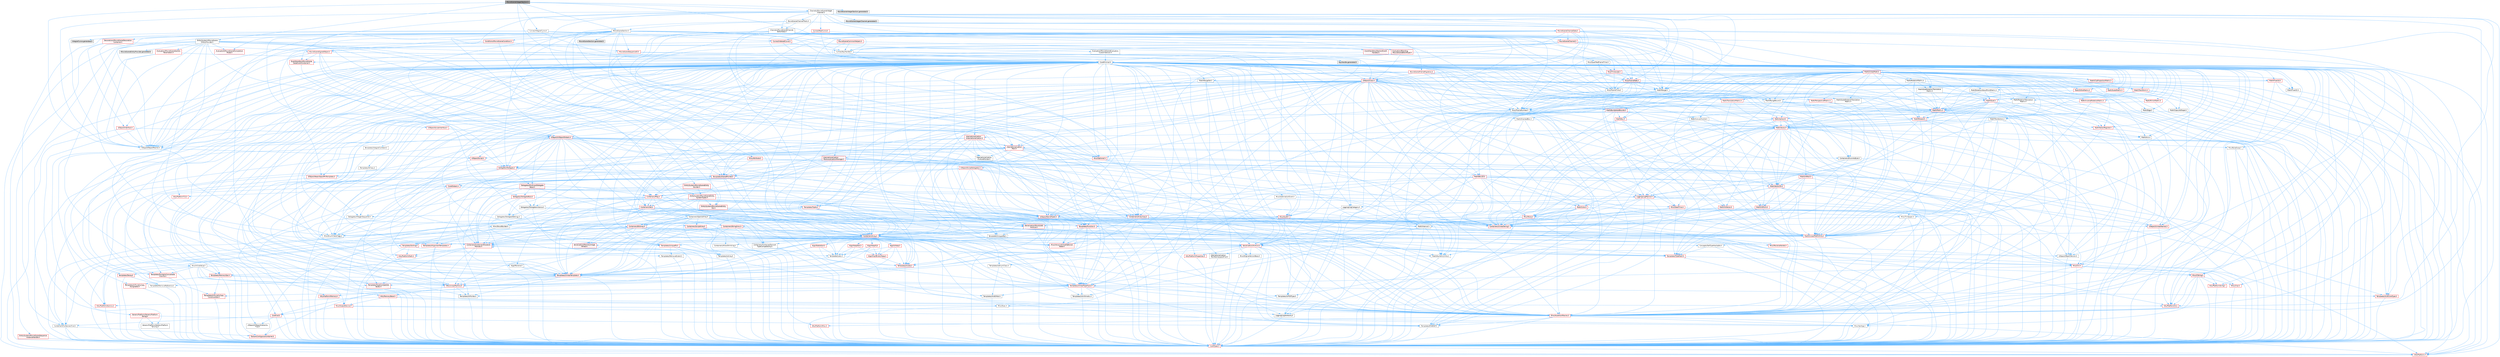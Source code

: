 digraph "MovieSceneIntegerSection.h"
{
 // INTERACTIVE_SVG=YES
 // LATEX_PDF_SIZE
  bgcolor="transparent";
  edge [fontname=Helvetica,fontsize=10,labelfontname=Helvetica,labelfontsize=10];
  node [fontname=Helvetica,fontsize=10,shape=box,height=0.2,width=0.4];
  Node1 [id="Node000001",label="MovieSceneIntegerSection.h",height=0.2,width=0.4,color="gray40", fillcolor="grey60", style="filled", fontcolor="black",tooltip=" "];
  Node1 -> Node2 [id="edge1_Node000001_Node000002",color="steelblue1",style="solid",tooltip=" "];
  Node2 [id="Node000002",label="Channels/MovieSceneInteger\lChannel.h",height=0.2,width=0.4,color="grey40", fillcolor="white", style="filled",URL="$de/d6a/MovieSceneIntegerChannel_8h.html",tooltip=" "];
  Node2 -> Node3 [id="edge2_Node000002_Node000003",color="steelblue1",style="solid",tooltip=" "];
  Node3 [id="Node000003",label="Channels/MovieSceneChannel\lEditorData.h",height=0.2,width=0.4,color="grey40", fillcolor="white", style="filled",URL="$de/dee/MovieSceneChannelEditorData_8h.html",tooltip=" "];
  Node3 -> Node4 [id="edge3_Node000003_Node000004",color="steelblue1",style="solid",tooltip=" "];
  Node4 [id="Node000004",label="HAL/Platform.h",height=0.2,width=0.4,color="red", fillcolor="#FFF0F0", style="filled",URL="$d9/dd0/Platform_8h.html",tooltip=" "];
  Node3 -> Node14 [id="edge4_Node000003_Node000014",color="steelblue1",style="solid",tooltip=" "];
  Node14 [id="Node000014",label="Internationalization\l/Text.h",height=0.2,width=0.4,color="red", fillcolor="#FFF0F0", style="filled",URL="$d6/d35/Text_8h.html",tooltip=" "];
  Node14 -> Node15 [id="edge5_Node000014_Node000015",color="steelblue1",style="solid",tooltip=" "];
  Node15 [id="Node000015",label="CoreTypes.h",height=0.2,width=0.4,color="red", fillcolor="#FFF0F0", style="filled",URL="$dc/dec/CoreTypes_8h.html",tooltip=" "];
  Node15 -> Node4 [id="edge6_Node000015_Node000004",color="steelblue1",style="solid",tooltip=" "];
  Node14 -> Node19 [id="edge7_Node000014_Node000019",color="steelblue1",style="solid",tooltip=" "];
  Node19 [id="Node000019",label="HAL/PlatformAtomics.h",height=0.2,width=0.4,color="red", fillcolor="#FFF0F0", style="filled",URL="$d3/d36/PlatformAtomics_8h.html",tooltip=" "];
  Node19 -> Node15 [id="edge8_Node000019_Node000015",color="steelblue1",style="solid",tooltip=" "];
  Node14 -> Node22 [id="edge9_Node000014_Node000022",color="steelblue1",style="solid",tooltip=" "];
  Node22 [id="Node000022",label="Misc/AssertionMacros.h",height=0.2,width=0.4,color="red", fillcolor="#FFF0F0", style="filled",URL="$d0/dfa/AssertionMacros_8h.html",tooltip=" "];
  Node22 -> Node15 [id="edge10_Node000022_Node000015",color="steelblue1",style="solid",tooltip=" "];
  Node22 -> Node4 [id="edge11_Node000022_Node000004",color="steelblue1",style="solid",tooltip=" "];
  Node22 -> Node23 [id="edge12_Node000022_Node000023",color="steelblue1",style="solid",tooltip=" "];
  Node23 [id="Node000023",label="HAL/PlatformMisc.h",height=0.2,width=0.4,color="red", fillcolor="#FFF0F0", style="filled",URL="$d0/df5/PlatformMisc_8h.html",tooltip=" "];
  Node23 -> Node15 [id="edge13_Node000023_Node000015",color="steelblue1",style="solid",tooltip=" "];
  Node22 -> Node56 [id="edge14_Node000022_Node000056",color="steelblue1",style="solid",tooltip=" "];
  Node56 [id="Node000056",label="Templates/EnableIf.h",height=0.2,width=0.4,color="grey40", fillcolor="white", style="filled",URL="$d7/d60/EnableIf_8h.html",tooltip=" "];
  Node56 -> Node15 [id="edge15_Node000056_Node000015",color="steelblue1",style="solid",tooltip=" "];
  Node22 -> Node62 [id="edge16_Node000022_Node000062",color="steelblue1",style="solid",tooltip=" "];
  Node62 [id="Node000062",label="Misc/VarArgs.h",height=0.2,width=0.4,color="grey40", fillcolor="white", style="filled",URL="$d5/d6f/VarArgs_8h.html",tooltip=" "];
  Node62 -> Node15 [id="edge17_Node000062_Node000015",color="steelblue1",style="solid",tooltip=" "];
  Node14 -> Node47 [id="edge18_Node000014_Node000047",color="steelblue1",style="solid",tooltip=" "];
  Node47 [id="Node000047",label="Misc/EnumClassFlags.h",height=0.2,width=0.4,color="grey40", fillcolor="white", style="filled",URL="$d8/de7/EnumClassFlags_8h.html",tooltip=" "];
  Node14 -> Node70 [id="edge19_Node000014_Node000070",color="steelblue1",style="solid",tooltip=" "];
  Node70 [id="Node000070",label="Templates/UnrealTypeTraits.h",height=0.2,width=0.4,color="red", fillcolor="#FFF0F0", style="filled",URL="$d2/d2d/UnrealTypeTraits_8h.html",tooltip=" "];
  Node70 -> Node15 [id="edge20_Node000070_Node000015",color="steelblue1",style="solid",tooltip=" "];
  Node70 -> Node71 [id="edge21_Node000070_Node000071",color="steelblue1",style="solid",tooltip=" "];
  Node71 [id="Node000071",label="Templates/IsPointer.h",height=0.2,width=0.4,color="grey40", fillcolor="white", style="filled",URL="$d7/d05/IsPointer_8h.html",tooltip=" "];
  Node71 -> Node15 [id="edge22_Node000071_Node000015",color="steelblue1",style="solid",tooltip=" "];
  Node70 -> Node22 [id="edge23_Node000070_Node000022",color="steelblue1",style="solid",tooltip=" "];
  Node70 -> Node72 [id="edge24_Node000070_Node000072",color="steelblue1",style="solid",tooltip=" "];
  Node72 [id="Node000072",label="Templates/AndOrNot.h",height=0.2,width=0.4,color="grey40", fillcolor="white", style="filled",URL="$db/d0a/AndOrNot_8h.html",tooltip=" "];
  Node72 -> Node15 [id="edge25_Node000072_Node000015",color="steelblue1",style="solid",tooltip=" "];
  Node70 -> Node56 [id="edge26_Node000070_Node000056",color="steelblue1",style="solid",tooltip=" "];
  Node70 -> Node73 [id="edge27_Node000070_Node000073",color="steelblue1",style="solid",tooltip=" "];
  Node73 [id="Node000073",label="Templates/IsArithmetic.h",height=0.2,width=0.4,color="grey40", fillcolor="white", style="filled",URL="$d2/d5d/IsArithmetic_8h.html",tooltip=" "];
  Node73 -> Node15 [id="edge28_Node000073_Node000015",color="steelblue1",style="solid",tooltip=" "];
  Node70 -> Node75 [id="edge29_Node000070_Node000075",color="steelblue1",style="solid",tooltip=" "];
  Node75 [id="Node000075",label="Templates/IsPODType.h",height=0.2,width=0.4,color="grey40", fillcolor="white", style="filled",URL="$d7/db1/IsPODType_8h.html",tooltip=" "];
  Node75 -> Node15 [id="edge30_Node000075_Node000015",color="steelblue1",style="solid",tooltip=" "];
  Node70 -> Node76 [id="edge31_Node000070_Node000076",color="steelblue1",style="solid",tooltip=" "];
  Node76 [id="Node000076",label="Templates/IsUECoreType.h",height=0.2,width=0.4,color="red", fillcolor="#FFF0F0", style="filled",URL="$d1/db8/IsUECoreType_8h.html",tooltip=" "];
  Node76 -> Node15 [id="edge32_Node000076_Node000015",color="steelblue1",style="solid",tooltip=" "];
  Node70 -> Node77 [id="edge33_Node000070_Node000077",color="steelblue1",style="solid",tooltip=" "];
  Node77 [id="Node000077",label="Templates/IsTriviallyCopy\lConstructible.h",height=0.2,width=0.4,color="red", fillcolor="#FFF0F0", style="filled",URL="$d3/d78/IsTriviallyCopyConstructible_8h.html",tooltip=" "];
  Node77 -> Node15 [id="edge34_Node000077_Node000015",color="steelblue1",style="solid",tooltip=" "];
  Node14 -> Node78 [id="edge35_Node000014_Node000078",color="steelblue1",style="solid",tooltip=" "];
  Node78 [id="Node000078",label="Containers/Array.h",height=0.2,width=0.4,color="red", fillcolor="#FFF0F0", style="filled",URL="$df/dd0/Array_8h.html",tooltip=" "];
  Node78 -> Node15 [id="edge36_Node000078_Node000015",color="steelblue1",style="solid",tooltip=" "];
  Node78 -> Node22 [id="edge37_Node000078_Node000022",color="steelblue1",style="solid",tooltip=" "];
  Node78 -> Node79 [id="edge38_Node000078_Node000079",color="steelblue1",style="solid",tooltip=" "];
  Node79 [id="Node000079",label="Misc/IntrusiveUnsetOptional\lState.h",height=0.2,width=0.4,color="red", fillcolor="#FFF0F0", style="filled",URL="$d2/d0a/IntrusiveUnsetOptionalState_8h.html",tooltip=" "];
  Node78 -> Node81 [id="edge39_Node000078_Node000081",color="steelblue1",style="solid",tooltip=" "];
  Node81 [id="Node000081",label="Misc/ReverseIterate.h",height=0.2,width=0.4,color="red", fillcolor="#FFF0F0", style="filled",URL="$db/de3/ReverseIterate_8h.html",tooltip=" "];
  Node81 -> Node4 [id="edge40_Node000081_Node000004",color="steelblue1",style="solid",tooltip=" "];
  Node78 -> Node83 [id="edge41_Node000078_Node000083",color="steelblue1",style="solid",tooltip=" "];
  Node83 [id="Node000083",label="HAL/UnrealMemory.h",height=0.2,width=0.4,color="red", fillcolor="#FFF0F0", style="filled",URL="$d9/d96/UnrealMemory_8h.html",tooltip=" "];
  Node83 -> Node15 [id="edge42_Node000083_Node000015",color="steelblue1",style="solid",tooltip=" "];
  Node83 -> Node87 [id="edge43_Node000083_Node000087",color="steelblue1",style="solid",tooltip=" "];
  Node87 [id="Node000087",label="HAL/MemoryBase.h",height=0.2,width=0.4,color="red", fillcolor="#FFF0F0", style="filled",URL="$d6/d9f/MemoryBase_8h.html",tooltip=" "];
  Node87 -> Node15 [id="edge44_Node000087_Node000015",color="steelblue1",style="solid",tooltip=" "];
  Node87 -> Node19 [id="edge45_Node000087_Node000019",color="steelblue1",style="solid",tooltip=" "];
  Node87 -> Node35 [id="edge46_Node000087_Node000035",color="steelblue1",style="solid",tooltip=" "];
  Node35 [id="Node000035",label="HAL/PlatformCrt.h",height=0.2,width=0.4,color="red", fillcolor="#FFF0F0", style="filled",URL="$d8/d75/PlatformCrt_8h.html",tooltip=" "];
  Node87 -> Node88 [id="edge47_Node000087_Node000088",color="steelblue1",style="solid",tooltip=" "];
  Node88 [id="Node000088",label="Misc/Exec.h",height=0.2,width=0.4,color="grey40", fillcolor="white", style="filled",URL="$de/ddb/Exec_8h.html",tooltip=" "];
  Node88 -> Node15 [id="edge48_Node000088_Node000015",color="steelblue1",style="solid",tooltip=" "];
  Node88 -> Node22 [id="edge49_Node000088_Node000022",color="steelblue1",style="solid",tooltip=" "];
  Node87 -> Node89 [id="edge50_Node000087_Node000089",color="steelblue1",style="solid",tooltip=" "];
  Node89 [id="Node000089",label="Misc/OutputDevice.h",height=0.2,width=0.4,color="red", fillcolor="#FFF0F0", style="filled",URL="$d7/d32/OutputDevice_8h.html",tooltip=" "];
  Node89 -> Node30 [id="edge51_Node000089_Node000030",color="steelblue1",style="solid",tooltip=" "];
  Node30 [id="Node000030",label="CoreFwd.h",height=0.2,width=0.4,color="red", fillcolor="#FFF0F0", style="filled",URL="$d1/d1e/CoreFwd_8h.html",tooltip=" "];
  Node30 -> Node15 [id="edge52_Node000030_Node000015",color="steelblue1",style="solid",tooltip=" "];
  Node30 -> Node31 [id="edge53_Node000030_Node000031",color="steelblue1",style="solid",tooltip=" "];
  Node31 [id="Node000031",label="Containers/ContainersFwd.h",height=0.2,width=0.4,color="grey40", fillcolor="white", style="filled",URL="$d4/d0a/ContainersFwd_8h.html",tooltip=" "];
  Node31 -> Node4 [id="edge54_Node000031_Node000004",color="steelblue1",style="solid",tooltip=" "];
  Node31 -> Node15 [id="edge55_Node000031_Node000015",color="steelblue1",style="solid",tooltip=" "];
  Node31 -> Node28 [id="edge56_Node000031_Node000028",color="steelblue1",style="solid",tooltip=" "];
  Node28 [id="Node000028",label="Traits/IsContiguousContainer.h",height=0.2,width=0.4,color="red", fillcolor="#FFF0F0", style="filled",URL="$d5/d3c/IsContiguousContainer_8h.html",tooltip=" "];
  Node28 -> Node15 [id="edge57_Node000028_Node000015",color="steelblue1",style="solid",tooltip=" "];
  Node30 -> Node33 [id="edge58_Node000030_Node000033",color="steelblue1",style="solid",tooltip=" "];
  Node33 [id="Node000033",label="UObject/UObjectHierarchy\lFwd.h",height=0.2,width=0.4,color="grey40", fillcolor="white", style="filled",URL="$d3/d13/UObjectHierarchyFwd_8h.html",tooltip=" "];
  Node89 -> Node15 [id="edge59_Node000089_Node000015",color="steelblue1",style="solid",tooltip=" "];
  Node89 -> Node90 [id="edge60_Node000089_Node000090",color="steelblue1",style="solid",tooltip=" "];
  Node90 [id="Node000090",label="Logging/LogVerbosity.h",height=0.2,width=0.4,color="grey40", fillcolor="white", style="filled",URL="$d2/d8f/LogVerbosity_8h.html",tooltip=" "];
  Node90 -> Node15 [id="edge61_Node000090_Node000015",color="steelblue1",style="solid",tooltip=" "];
  Node89 -> Node62 [id="edge62_Node000089_Node000062",color="steelblue1",style="solid",tooltip=" "];
  Node83 -> Node98 [id="edge63_Node000083_Node000098",color="steelblue1",style="solid",tooltip=" "];
  Node98 [id="Node000098",label="HAL/PlatformMemory.h",height=0.2,width=0.4,color="red", fillcolor="#FFF0F0", style="filled",URL="$de/d68/PlatformMemory_8h.html",tooltip=" "];
  Node98 -> Node15 [id="edge64_Node000098_Node000015",color="steelblue1",style="solid",tooltip=" "];
  Node83 -> Node71 [id="edge65_Node000083_Node000071",color="steelblue1",style="solid",tooltip=" "];
  Node78 -> Node70 [id="edge66_Node000078_Node000070",color="steelblue1",style="solid",tooltip=" "];
  Node78 -> Node101 [id="edge67_Node000078_Node000101",color="steelblue1",style="solid",tooltip=" "];
  Node101 [id="Node000101",label="Templates/UnrealTemplate.h",height=0.2,width=0.4,color="red", fillcolor="#FFF0F0", style="filled",URL="$d4/d24/UnrealTemplate_8h.html",tooltip=" "];
  Node101 -> Node15 [id="edge68_Node000101_Node000015",color="steelblue1",style="solid",tooltip=" "];
  Node101 -> Node71 [id="edge69_Node000101_Node000071",color="steelblue1",style="solid",tooltip=" "];
  Node101 -> Node83 [id="edge70_Node000101_Node000083",color="steelblue1",style="solid",tooltip=" "];
  Node101 -> Node70 [id="edge71_Node000101_Node000070",color="steelblue1",style="solid",tooltip=" "];
  Node101 -> Node104 [id="edge72_Node000101_Node000104",color="steelblue1",style="solid",tooltip=" "];
  Node104 [id="Node000104",label="Templates/RemoveReference.h",height=0.2,width=0.4,color="grey40", fillcolor="white", style="filled",URL="$da/dbe/RemoveReference_8h.html",tooltip=" "];
  Node104 -> Node15 [id="edge73_Node000104_Node000015",color="steelblue1",style="solid",tooltip=" "];
  Node101 -> Node105 [id="edge74_Node000101_Node000105",color="steelblue1",style="solid",tooltip=" "];
  Node105 [id="Node000105",label="Templates/TypeCompatible\lBytes.h",height=0.2,width=0.4,color="red", fillcolor="#FFF0F0", style="filled",URL="$df/d0a/TypeCompatibleBytes_8h.html",tooltip=" "];
  Node105 -> Node15 [id="edge75_Node000105_Node000015",color="steelblue1",style="solid",tooltip=" "];
  Node101 -> Node28 [id="edge76_Node000101_Node000028",color="steelblue1",style="solid",tooltip=" "];
  Node78 -> Node107 [id="edge77_Node000078_Node000107",color="steelblue1",style="solid",tooltip=" "];
  Node107 [id="Node000107",label="Containers/AllowShrinking.h",height=0.2,width=0.4,color="grey40", fillcolor="white", style="filled",URL="$d7/d1a/AllowShrinking_8h.html",tooltip=" "];
  Node107 -> Node15 [id="edge78_Node000107_Node000015",color="steelblue1",style="solid",tooltip=" "];
  Node78 -> Node108 [id="edge79_Node000078_Node000108",color="steelblue1",style="solid",tooltip=" "];
  Node108 [id="Node000108",label="Containers/ContainerAllocation\lPolicies.h",height=0.2,width=0.4,color="red", fillcolor="#FFF0F0", style="filled",URL="$d7/dff/ContainerAllocationPolicies_8h.html",tooltip=" "];
  Node108 -> Node15 [id="edge80_Node000108_Node000015",color="steelblue1",style="solid",tooltip=" "];
  Node108 -> Node108 [id="edge81_Node000108_Node000108",color="steelblue1",style="solid",tooltip=" "];
  Node108 -> Node110 [id="edge82_Node000108_Node000110",color="steelblue1",style="solid",tooltip=" "];
  Node110 [id="Node000110",label="HAL/PlatformMath.h",height=0.2,width=0.4,color="red", fillcolor="#FFF0F0", style="filled",URL="$dc/d53/PlatformMath_8h.html",tooltip=" "];
  Node110 -> Node15 [id="edge83_Node000110_Node000015",color="steelblue1",style="solid",tooltip=" "];
  Node108 -> Node83 [id="edge84_Node000108_Node000083",color="steelblue1",style="solid",tooltip=" "];
  Node108 -> Node45 [id="edge85_Node000108_Node000045",color="steelblue1",style="solid",tooltip=" "];
  Node45 [id="Node000045",label="Math/NumericLimits.h",height=0.2,width=0.4,color="grey40", fillcolor="white", style="filled",URL="$df/d1b/NumericLimits_8h.html",tooltip=" "];
  Node45 -> Node15 [id="edge86_Node000045_Node000015",color="steelblue1",style="solid",tooltip=" "];
  Node108 -> Node22 [id="edge87_Node000108_Node000022",color="steelblue1",style="solid",tooltip=" "];
  Node108 -> Node119 [id="edge88_Node000108_Node000119",color="steelblue1",style="solid",tooltip=" "];
  Node119 [id="Node000119",label="Templates/MemoryOps.h",height=0.2,width=0.4,color="red", fillcolor="#FFF0F0", style="filled",URL="$db/dea/MemoryOps_8h.html",tooltip=" "];
  Node119 -> Node15 [id="edge89_Node000119_Node000015",color="steelblue1",style="solid",tooltip=" "];
  Node119 -> Node83 [id="edge90_Node000119_Node000083",color="steelblue1",style="solid",tooltip=" "];
  Node119 -> Node96 [id="edge91_Node000119_Node000096",color="steelblue1",style="solid",tooltip=" "];
  Node96 [id="Node000096",label="Templates/IsTriviallyCopy\lAssignable.h",height=0.2,width=0.4,color="red", fillcolor="#FFF0F0", style="filled",URL="$d2/df2/IsTriviallyCopyAssignable_8h.html",tooltip=" "];
  Node96 -> Node15 [id="edge92_Node000096_Node000015",color="steelblue1",style="solid",tooltip=" "];
  Node119 -> Node77 [id="edge93_Node000119_Node000077",color="steelblue1",style="solid",tooltip=" "];
  Node119 -> Node70 [id="edge94_Node000119_Node000070",color="steelblue1",style="solid",tooltip=" "];
  Node108 -> Node105 [id="edge95_Node000108_Node000105",color="steelblue1",style="solid",tooltip=" "];
  Node78 -> Node120 [id="edge96_Node000078_Node000120",color="steelblue1",style="solid",tooltip=" "];
  Node120 [id="Node000120",label="Containers/ContainerElement\lTypeCompatibility.h",height=0.2,width=0.4,color="grey40", fillcolor="white", style="filled",URL="$df/ddf/ContainerElementTypeCompatibility_8h.html",tooltip=" "];
  Node120 -> Node15 [id="edge97_Node000120_Node000015",color="steelblue1",style="solid",tooltip=" "];
  Node120 -> Node70 [id="edge98_Node000120_Node000070",color="steelblue1",style="solid",tooltip=" "];
  Node78 -> Node121 [id="edge99_Node000078_Node000121",color="steelblue1",style="solid",tooltip=" "];
  Node121 [id="Node000121",label="Serialization/Archive.h",height=0.2,width=0.4,color="red", fillcolor="#FFF0F0", style="filled",URL="$d7/d3b/Archive_8h.html",tooltip=" "];
  Node121 -> Node30 [id="edge100_Node000121_Node000030",color="steelblue1",style="solid",tooltip=" "];
  Node121 -> Node15 [id="edge101_Node000121_Node000015",color="steelblue1",style="solid",tooltip=" "];
  Node121 -> Node122 [id="edge102_Node000121_Node000122",color="steelblue1",style="solid",tooltip=" "];
  Node122 [id="Node000122",label="HAL/PlatformProperties.h",height=0.2,width=0.4,color="red", fillcolor="#FFF0F0", style="filled",URL="$d9/db0/PlatformProperties_8h.html",tooltip=" "];
  Node122 -> Node15 [id="edge103_Node000122_Node000015",color="steelblue1",style="solid",tooltip=" "];
  Node121 -> Node125 [id="edge104_Node000121_Node000125",color="steelblue1",style="solid",tooltip=" "];
  Node125 [id="Node000125",label="Internationalization\l/TextNamespaceFwd.h",height=0.2,width=0.4,color="grey40", fillcolor="white", style="filled",URL="$d8/d97/TextNamespaceFwd_8h.html",tooltip=" "];
  Node125 -> Node15 [id="edge105_Node000125_Node000015",color="steelblue1",style="solid",tooltip=" "];
  Node121 -> Node22 [id="edge106_Node000121_Node000022",color="steelblue1",style="solid",tooltip=" "];
  Node121 -> Node126 [id="edge107_Node000121_Node000126",color="steelblue1",style="solid",tooltip=" "];
  Node126 [id="Node000126",label="Misc/EngineVersionBase.h",height=0.2,width=0.4,color="grey40", fillcolor="white", style="filled",URL="$d5/d2b/EngineVersionBase_8h.html",tooltip=" "];
  Node126 -> Node15 [id="edge108_Node000126_Node000015",color="steelblue1",style="solid",tooltip=" "];
  Node121 -> Node62 [id="edge109_Node000121_Node000062",color="steelblue1",style="solid",tooltip=" "];
  Node121 -> Node56 [id="edge110_Node000121_Node000056",color="steelblue1",style="solid",tooltip=" "];
  Node121 -> Node129 [id="edge111_Node000121_Node000129",color="steelblue1",style="solid",tooltip=" "];
  Node129 [id="Node000129",label="Templates/IsEnumClass.h",height=0.2,width=0.4,color="grey40", fillcolor="white", style="filled",URL="$d7/d15/IsEnumClass_8h.html",tooltip=" "];
  Node129 -> Node15 [id="edge112_Node000129_Node000015",color="steelblue1",style="solid",tooltip=" "];
  Node129 -> Node72 [id="edge113_Node000129_Node000072",color="steelblue1",style="solid",tooltip=" "];
  Node121 -> Node101 [id="edge114_Node000121_Node000101",color="steelblue1",style="solid",tooltip=" "];
  Node121 -> Node130 [id="edge115_Node000121_Node000130",color="steelblue1",style="solid",tooltip=" "];
  Node130 [id="Node000130",label="UObject/ObjectVersion.h",height=0.2,width=0.4,color="grey40", fillcolor="white", style="filled",URL="$da/d63/ObjectVersion_8h.html",tooltip=" "];
  Node130 -> Node15 [id="edge116_Node000130_Node000015",color="steelblue1",style="solid",tooltip=" "];
  Node78 -> Node131 [id="edge117_Node000078_Node000131",color="steelblue1",style="solid",tooltip=" "];
  Node131 [id="Node000131",label="Serialization/MemoryImage\lWriter.h",height=0.2,width=0.4,color="red", fillcolor="#FFF0F0", style="filled",URL="$d0/d08/MemoryImageWriter_8h.html",tooltip=" "];
  Node131 -> Node15 [id="edge118_Node000131_Node000015",color="steelblue1",style="solid",tooltip=" "];
  Node78 -> Node145 [id="edge119_Node000078_Node000145",color="steelblue1",style="solid",tooltip=" "];
  Node145 [id="Node000145",label="Algo/Heapify.h",height=0.2,width=0.4,color="red", fillcolor="#FFF0F0", style="filled",URL="$d0/d2a/Heapify_8h.html",tooltip=" "];
  Node145 -> Node146 [id="edge120_Node000145_Node000146",color="steelblue1",style="solid",tooltip=" "];
  Node146 [id="Node000146",label="Algo/Impl/BinaryHeap.h",height=0.2,width=0.4,color="red", fillcolor="#FFF0F0", style="filled",URL="$d7/da3/Algo_2Impl_2BinaryHeap_8h.html",tooltip=" "];
  Node146 -> Node147 [id="edge121_Node000146_Node000147",color="steelblue1",style="solid",tooltip=" "];
  Node147 [id="Node000147",label="Templates/Invoke.h",height=0.2,width=0.4,color="red", fillcolor="#FFF0F0", style="filled",URL="$d7/deb/Invoke_8h.html",tooltip=" "];
  Node147 -> Node15 [id="edge122_Node000147_Node000015",color="steelblue1",style="solid",tooltip=" "];
  Node147 -> Node101 [id="edge123_Node000147_Node000101",color="steelblue1",style="solid",tooltip=" "];
  Node145 -> Node147 [id="edge124_Node000145_Node000147",color="steelblue1",style="solid",tooltip=" "];
  Node145 -> Node152 [id="edge125_Node000145_Node000152",color="steelblue1",style="solid",tooltip=" "];
  Node152 [id="Node000152",label="Templates/Less.h",height=0.2,width=0.4,color="grey40", fillcolor="white", style="filled",URL="$de/dc8/Less_8h.html",tooltip=" "];
  Node152 -> Node15 [id="edge126_Node000152_Node000015",color="steelblue1",style="solid",tooltip=" "];
  Node152 -> Node101 [id="edge127_Node000152_Node000101",color="steelblue1",style="solid",tooltip=" "];
  Node145 -> Node101 [id="edge128_Node000145_Node000101",color="steelblue1",style="solid",tooltip=" "];
  Node78 -> Node153 [id="edge129_Node000078_Node000153",color="steelblue1",style="solid",tooltip=" "];
  Node153 [id="Node000153",label="Algo/HeapSort.h",height=0.2,width=0.4,color="red", fillcolor="#FFF0F0", style="filled",URL="$d3/d92/HeapSort_8h.html",tooltip=" "];
  Node153 -> Node146 [id="edge130_Node000153_Node000146",color="steelblue1",style="solid",tooltip=" "];
  Node153 -> Node152 [id="edge131_Node000153_Node000152",color="steelblue1",style="solid",tooltip=" "];
  Node153 -> Node101 [id="edge132_Node000153_Node000101",color="steelblue1",style="solid",tooltip=" "];
  Node78 -> Node154 [id="edge133_Node000078_Node000154",color="steelblue1",style="solid",tooltip=" "];
  Node154 [id="Node000154",label="Algo/IsHeap.h",height=0.2,width=0.4,color="red", fillcolor="#FFF0F0", style="filled",URL="$de/d32/IsHeap_8h.html",tooltip=" "];
  Node154 -> Node146 [id="edge134_Node000154_Node000146",color="steelblue1",style="solid",tooltip=" "];
  Node154 -> Node147 [id="edge135_Node000154_Node000147",color="steelblue1",style="solid",tooltip=" "];
  Node154 -> Node152 [id="edge136_Node000154_Node000152",color="steelblue1",style="solid",tooltip=" "];
  Node154 -> Node101 [id="edge137_Node000154_Node000101",color="steelblue1",style="solid",tooltip=" "];
  Node78 -> Node146 [id="edge138_Node000078_Node000146",color="steelblue1",style="solid",tooltip=" "];
  Node78 -> Node155 [id="edge139_Node000078_Node000155",color="steelblue1",style="solid",tooltip=" "];
  Node155 [id="Node000155",label="Algo/StableSort.h",height=0.2,width=0.4,color="red", fillcolor="#FFF0F0", style="filled",URL="$d7/d3c/StableSort_8h.html",tooltip=" "];
  Node155 -> Node147 [id="edge140_Node000155_Node000147",color="steelblue1",style="solid",tooltip=" "];
  Node155 -> Node152 [id="edge141_Node000155_Node000152",color="steelblue1",style="solid",tooltip=" "];
  Node155 -> Node101 [id="edge142_Node000155_Node000101",color="steelblue1",style="solid",tooltip=" "];
  Node78 -> Node158 [id="edge143_Node000078_Node000158",color="steelblue1",style="solid",tooltip=" "];
  Node158 [id="Node000158",label="Concepts/GetTypeHashable.h",height=0.2,width=0.4,color="grey40", fillcolor="white", style="filled",URL="$d3/da2/GetTypeHashable_8h.html",tooltip=" "];
  Node158 -> Node15 [id="edge144_Node000158_Node000015",color="steelblue1",style="solid",tooltip=" "];
  Node158 -> Node136 [id="edge145_Node000158_Node000136",color="steelblue1",style="solid",tooltip=" "];
  Node136 [id="Node000136",label="Templates/TypeHash.h",height=0.2,width=0.4,color="red", fillcolor="#FFF0F0", style="filled",URL="$d1/d62/TypeHash_8h.html",tooltip=" "];
  Node136 -> Node15 [id="edge146_Node000136_Node000015",color="steelblue1",style="solid",tooltip=" "];
  Node136 -> Node137 [id="edge147_Node000136_Node000137",color="steelblue1",style="solid",tooltip=" "];
  Node137 [id="Node000137",label="Misc/Crc.h",height=0.2,width=0.4,color="red", fillcolor="#FFF0F0", style="filled",URL="$d4/dd2/Crc_8h.html",tooltip=" "];
  Node137 -> Node15 [id="edge148_Node000137_Node000015",color="steelblue1",style="solid",tooltip=" "];
  Node137 -> Node85 [id="edge149_Node000137_Node000085",color="steelblue1",style="solid",tooltip=" "];
  Node85 [id="Node000085",label="HAL/PlatformString.h",height=0.2,width=0.4,color="red", fillcolor="#FFF0F0", style="filled",URL="$db/db5/PlatformString_8h.html",tooltip=" "];
  Node85 -> Node15 [id="edge150_Node000085_Node000015",color="steelblue1",style="solid",tooltip=" "];
  Node137 -> Node22 [id="edge151_Node000137_Node000022",color="steelblue1",style="solid",tooltip=" "];
  Node137 -> Node138 [id="edge152_Node000137_Node000138",color="steelblue1",style="solid",tooltip=" "];
  Node138 [id="Node000138",label="Misc/CString.h",height=0.2,width=0.4,color="red", fillcolor="#FFF0F0", style="filled",URL="$d2/d49/CString_8h.html",tooltip=" "];
  Node138 -> Node15 [id="edge153_Node000138_Node000015",color="steelblue1",style="solid",tooltip=" "];
  Node138 -> Node35 [id="edge154_Node000138_Node000035",color="steelblue1",style="solid",tooltip=" "];
  Node138 -> Node85 [id="edge155_Node000138_Node000085",color="steelblue1",style="solid",tooltip=" "];
  Node138 -> Node22 [id="edge156_Node000138_Node000022",color="steelblue1",style="solid",tooltip=" "];
  Node138 -> Node139 [id="edge157_Node000138_Node000139",color="steelblue1",style="solid",tooltip=" "];
  Node139 [id="Node000139",label="Misc/Char.h",height=0.2,width=0.4,color="red", fillcolor="#FFF0F0", style="filled",URL="$d0/d58/Char_8h.html",tooltip=" "];
  Node139 -> Node15 [id="edge158_Node000139_Node000015",color="steelblue1",style="solid",tooltip=" "];
  Node138 -> Node62 [id="edge159_Node000138_Node000062",color="steelblue1",style="solid",tooltip=" "];
  Node137 -> Node139 [id="edge160_Node000137_Node000139",color="steelblue1",style="solid",tooltip=" "];
  Node137 -> Node70 [id="edge161_Node000137_Node000070",color="steelblue1",style="solid",tooltip=" "];
  Node78 -> Node147 [id="edge162_Node000078_Node000147",color="steelblue1",style="solid",tooltip=" "];
  Node78 -> Node152 [id="edge163_Node000078_Node000152",color="steelblue1",style="solid",tooltip=" "];
  Node78 -> Node160 [id="edge164_Node000078_Node000160",color="steelblue1",style="solid",tooltip=" "];
  Node160 [id="Node000160",label="Templates/Sorting.h",height=0.2,width=0.4,color="red", fillcolor="#FFF0F0", style="filled",URL="$d3/d9e/Sorting_8h.html",tooltip=" "];
  Node160 -> Node15 [id="edge165_Node000160_Node000015",color="steelblue1",style="solid",tooltip=" "];
  Node160 -> Node110 [id="edge166_Node000160_Node000110",color="steelblue1",style="solid",tooltip=" "];
  Node160 -> Node152 [id="edge167_Node000160_Node000152",color="steelblue1",style="solid",tooltip=" "];
  Node78 -> Node164 [id="edge168_Node000078_Node000164",color="steelblue1",style="solid",tooltip=" "];
  Node164 [id="Node000164",label="Templates/AlignmentTemplates.h",height=0.2,width=0.4,color="red", fillcolor="#FFF0F0", style="filled",URL="$dd/d32/AlignmentTemplates_8h.html",tooltip=" "];
  Node164 -> Node15 [id="edge169_Node000164_Node000015",color="steelblue1",style="solid",tooltip=" "];
  Node164 -> Node71 [id="edge170_Node000164_Node000071",color="steelblue1",style="solid",tooltip=" "];
  Node14 -> Node165 [id="edge171_Node000014_Node000165",color="steelblue1",style="solid",tooltip=" "];
  Node165 [id="Node000165",label="Containers/UnrealString.h",height=0.2,width=0.4,color="red", fillcolor="#FFF0F0", style="filled",URL="$d5/dba/UnrealString_8h.html",tooltip=" "];
  Node14 -> Node135 [id="edge172_Node000014_Node000135",color="steelblue1",style="solid",tooltip=" "];
  Node135 [id="Node000135",label="Containers/EnumAsByte.h",height=0.2,width=0.4,color="grey40", fillcolor="white", style="filled",URL="$d6/d9a/EnumAsByte_8h.html",tooltip=" "];
  Node135 -> Node15 [id="edge173_Node000135_Node000015",color="steelblue1",style="solid",tooltip=" "];
  Node135 -> Node75 [id="edge174_Node000135_Node000075",color="steelblue1",style="solid",tooltip=" "];
  Node135 -> Node136 [id="edge175_Node000135_Node000136",color="steelblue1",style="solid",tooltip=" "];
  Node14 -> Node213 [id="edge176_Node000014_Node000213",color="steelblue1",style="solid",tooltip=" "];
  Node213 [id="Node000213",label="Templates/SharedPointer.h",height=0.2,width=0.4,color="red", fillcolor="#FFF0F0", style="filled",URL="$d2/d17/SharedPointer_8h.html",tooltip=" "];
  Node213 -> Node15 [id="edge177_Node000213_Node000015",color="steelblue1",style="solid",tooltip=" "];
  Node213 -> Node79 [id="edge178_Node000213_Node000079",color="steelblue1",style="solid",tooltip=" "];
  Node213 -> Node214 [id="edge179_Node000213_Node000214",color="steelblue1",style="solid",tooltip=" "];
  Node214 [id="Node000214",label="Templates/PointerIsConvertible\lFromTo.h",height=0.2,width=0.4,color="red", fillcolor="#FFF0F0", style="filled",URL="$d6/d65/PointerIsConvertibleFromTo_8h.html",tooltip=" "];
  Node214 -> Node15 [id="edge180_Node000214_Node000015",color="steelblue1",style="solid",tooltip=" "];
  Node213 -> Node22 [id="edge181_Node000213_Node000022",color="steelblue1",style="solid",tooltip=" "];
  Node213 -> Node83 [id="edge182_Node000213_Node000083",color="steelblue1",style="solid",tooltip=" "];
  Node213 -> Node78 [id="edge183_Node000213_Node000078",color="steelblue1",style="solid",tooltip=" "];
  Node213 -> Node170 [id="edge184_Node000213_Node000170",color="steelblue1",style="solid",tooltip=" "];
  Node170 [id="Node000170",label="Containers/Map.h",height=0.2,width=0.4,color="red", fillcolor="#FFF0F0", style="filled",URL="$df/d79/Map_8h.html",tooltip=" "];
  Node170 -> Node15 [id="edge185_Node000170_Node000015",color="steelblue1",style="solid",tooltip=" "];
  Node170 -> Node171 [id="edge186_Node000170_Node000171",color="steelblue1",style="solid",tooltip=" "];
  Node171 [id="Node000171",label="Algo/Reverse.h",height=0.2,width=0.4,color="grey40", fillcolor="white", style="filled",URL="$d5/d93/Reverse_8h.html",tooltip=" "];
  Node171 -> Node15 [id="edge187_Node000171_Node000015",color="steelblue1",style="solid",tooltip=" "];
  Node171 -> Node101 [id="edge188_Node000171_Node000101",color="steelblue1",style="solid",tooltip=" "];
  Node170 -> Node120 [id="edge189_Node000170_Node000120",color="steelblue1",style="solid",tooltip=" "];
  Node170 -> Node172 [id="edge190_Node000170_Node000172",color="steelblue1",style="solid",tooltip=" "];
  Node172 [id="Node000172",label="Containers/Set.h",height=0.2,width=0.4,color="red", fillcolor="#FFF0F0", style="filled",URL="$d4/d45/Set_8h.html",tooltip=" "];
  Node172 -> Node108 [id="edge191_Node000172_Node000108",color="steelblue1",style="solid",tooltip=" "];
  Node172 -> Node120 [id="edge192_Node000172_Node000120",color="steelblue1",style="solid",tooltip=" "];
  Node172 -> Node174 [id="edge193_Node000172_Node000174",color="steelblue1",style="solid",tooltip=" "];
  Node174 [id="Node000174",label="Containers/SparseArray.h",height=0.2,width=0.4,color="grey40", fillcolor="white", style="filled",URL="$d5/dbf/SparseArray_8h.html",tooltip=" "];
  Node174 -> Node15 [id="edge194_Node000174_Node000015",color="steelblue1",style="solid",tooltip=" "];
  Node174 -> Node22 [id="edge195_Node000174_Node000022",color="steelblue1",style="solid",tooltip=" "];
  Node174 -> Node83 [id="edge196_Node000174_Node000083",color="steelblue1",style="solid",tooltip=" "];
  Node174 -> Node70 [id="edge197_Node000174_Node000070",color="steelblue1",style="solid",tooltip=" "];
  Node174 -> Node101 [id="edge198_Node000174_Node000101",color="steelblue1",style="solid",tooltip=" "];
  Node174 -> Node108 [id="edge199_Node000174_Node000108",color="steelblue1",style="solid",tooltip=" "];
  Node174 -> Node152 [id="edge200_Node000174_Node000152",color="steelblue1",style="solid",tooltip=" "];
  Node174 -> Node78 [id="edge201_Node000174_Node000078",color="steelblue1",style="solid",tooltip=" "];
  Node174 -> Node163 [id="edge202_Node000174_Node000163",color="steelblue1",style="solid",tooltip=" "];
  Node163 [id="Node000163",label="Math/UnrealMathUtility.h",height=0.2,width=0.4,color="red", fillcolor="#FFF0F0", style="filled",URL="$db/db8/UnrealMathUtility_8h.html",tooltip=" "];
  Node163 -> Node15 [id="edge203_Node000163_Node000015",color="steelblue1",style="solid",tooltip=" "];
  Node163 -> Node22 [id="edge204_Node000163_Node000022",color="steelblue1",style="solid",tooltip=" "];
  Node163 -> Node110 [id="edge205_Node000163_Node000110",color="steelblue1",style="solid",tooltip=" "];
  Node174 -> Node175 [id="edge206_Node000174_Node000175",color="steelblue1",style="solid",tooltip=" "];
  Node175 [id="Node000175",label="Containers/ScriptArray.h",height=0.2,width=0.4,color="red", fillcolor="#FFF0F0", style="filled",URL="$dc/daf/ScriptArray_8h.html",tooltip=" "];
  Node175 -> Node15 [id="edge207_Node000175_Node000015",color="steelblue1",style="solid",tooltip=" "];
  Node175 -> Node22 [id="edge208_Node000175_Node000022",color="steelblue1",style="solid",tooltip=" "];
  Node175 -> Node83 [id="edge209_Node000175_Node000083",color="steelblue1",style="solid",tooltip=" "];
  Node175 -> Node107 [id="edge210_Node000175_Node000107",color="steelblue1",style="solid",tooltip=" "];
  Node175 -> Node108 [id="edge211_Node000175_Node000108",color="steelblue1",style="solid",tooltip=" "];
  Node175 -> Node78 [id="edge212_Node000175_Node000078",color="steelblue1",style="solid",tooltip=" "];
  Node174 -> Node176 [id="edge213_Node000174_Node000176",color="steelblue1",style="solid",tooltip=" "];
  Node176 [id="Node000176",label="Containers/BitArray.h",height=0.2,width=0.4,color="red", fillcolor="#FFF0F0", style="filled",URL="$d1/de4/BitArray_8h.html",tooltip=" "];
  Node176 -> Node108 [id="edge214_Node000176_Node000108",color="steelblue1",style="solid",tooltip=" "];
  Node176 -> Node15 [id="edge215_Node000176_Node000015",color="steelblue1",style="solid",tooltip=" "];
  Node176 -> Node19 [id="edge216_Node000176_Node000019",color="steelblue1",style="solid",tooltip=" "];
  Node176 -> Node83 [id="edge217_Node000176_Node000083",color="steelblue1",style="solid",tooltip=" "];
  Node176 -> Node163 [id="edge218_Node000176_Node000163",color="steelblue1",style="solid",tooltip=" "];
  Node176 -> Node22 [id="edge219_Node000176_Node000022",color="steelblue1",style="solid",tooltip=" "];
  Node176 -> Node47 [id="edge220_Node000176_Node000047",color="steelblue1",style="solid",tooltip=" "];
  Node176 -> Node121 [id="edge221_Node000176_Node000121",color="steelblue1",style="solid",tooltip=" "];
  Node176 -> Node131 [id="edge222_Node000176_Node000131",color="steelblue1",style="solid",tooltip=" "];
  Node176 -> Node56 [id="edge223_Node000176_Node000056",color="steelblue1",style="solid",tooltip=" "];
  Node176 -> Node147 [id="edge224_Node000176_Node000147",color="steelblue1",style="solid",tooltip=" "];
  Node176 -> Node101 [id="edge225_Node000176_Node000101",color="steelblue1",style="solid",tooltip=" "];
  Node176 -> Node70 [id="edge226_Node000176_Node000070",color="steelblue1",style="solid",tooltip=" "];
  Node174 -> Node177 [id="edge227_Node000174_Node000177",color="steelblue1",style="solid",tooltip=" "];
  Node177 [id="Node000177",label="Serialization/Structured\lArchive.h",height=0.2,width=0.4,color="red", fillcolor="#FFF0F0", style="filled",URL="$d9/d1e/StructuredArchive_8h.html",tooltip=" "];
  Node177 -> Node78 [id="edge228_Node000177_Node000078",color="steelblue1",style="solid",tooltip=" "];
  Node177 -> Node108 [id="edge229_Node000177_Node000108",color="steelblue1",style="solid",tooltip=" "];
  Node177 -> Node15 [id="edge230_Node000177_Node000015",color="steelblue1",style="solid",tooltip=" "];
  Node177 -> Node121 [id="edge231_Node000177_Node000121",color="steelblue1",style="solid",tooltip=" "];
  Node177 -> Node188 [id="edge232_Node000177_Node000188",color="steelblue1",style="solid",tooltip=" "];
  Node188 [id="Node000188",label="Templates/UniqueObj.h",height=0.2,width=0.4,color="grey40", fillcolor="white", style="filled",URL="$da/d95/UniqueObj_8h.html",tooltip=" "];
  Node188 -> Node15 [id="edge233_Node000188_Node000015",color="steelblue1",style="solid",tooltip=" "];
  Node188 -> Node189 [id="edge234_Node000188_Node000189",color="steelblue1",style="solid",tooltip=" "];
  Node189 [id="Node000189",label="Templates/UniquePtr.h",height=0.2,width=0.4,color="red", fillcolor="#FFF0F0", style="filled",URL="$de/d1a/UniquePtr_8h.html",tooltip=" "];
  Node189 -> Node15 [id="edge235_Node000189_Node000015",color="steelblue1",style="solid",tooltip=" "];
  Node189 -> Node101 [id="edge236_Node000189_Node000101",color="steelblue1",style="solid",tooltip=" "];
  Node189 -> Node190 [id="edge237_Node000189_Node000190",color="steelblue1",style="solid",tooltip=" "];
  Node190 [id="Node000190",label="Templates/IsArray.h",height=0.2,width=0.4,color="grey40", fillcolor="white", style="filled",URL="$d8/d8d/IsArray_8h.html",tooltip=" "];
  Node190 -> Node15 [id="edge238_Node000190_Node000015",color="steelblue1",style="solid",tooltip=" "];
  Node189 -> Node191 [id="edge239_Node000189_Node000191",color="steelblue1",style="solid",tooltip=" "];
  Node191 [id="Node000191",label="Templates/RemoveExtent.h",height=0.2,width=0.4,color="grey40", fillcolor="white", style="filled",URL="$dc/de9/RemoveExtent_8h.html",tooltip=" "];
  Node191 -> Node15 [id="edge240_Node000191_Node000015",color="steelblue1",style="solid",tooltip=" "];
  Node174 -> Node131 [id="edge241_Node000174_Node000131",color="steelblue1",style="solid",tooltip=" "];
  Node174 -> Node165 [id="edge242_Node000174_Node000165",color="steelblue1",style="solid",tooltip=" "];
  Node174 -> Node79 [id="edge243_Node000174_Node000079",color="steelblue1",style="solid",tooltip=" "];
  Node172 -> Node31 [id="edge244_Node000172_Node000031",color="steelblue1",style="solid",tooltip=" "];
  Node172 -> Node163 [id="edge245_Node000172_Node000163",color="steelblue1",style="solid",tooltip=" "];
  Node172 -> Node22 [id="edge246_Node000172_Node000022",color="steelblue1",style="solid",tooltip=" "];
  Node172 -> Node193 [id="edge247_Node000172_Node000193",color="steelblue1",style="solid",tooltip=" "];
  Node193 [id="Node000193",label="Misc/StructBuilder.h",height=0.2,width=0.4,color="grey40", fillcolor="white", style="filled",URL="$d9/db3/StructBuilder_8h.html",tooltip=" "];
  Node193 -> Node15 [id="edge248_Node000193_Node000015",color="steelblue1",style="solid",tooltip=" "];
  Node193 -> Node163 [id="edge249_Node000193_Node000163",color="steelblue1",style="solid",tooltip=" "];
  Node193 -> Node164 [id="edge250_Node000193_Node000164",color="steelblue1",style="solid",tooltip=" "];
  Node172 -> Node131 [id="edge251_Node000172_Node000131",color="steelblue1",style="solid",tooltip=" "];
  Node172 -> Node177 [id="edge252_Node000172_Node000177",color="steelblue1",style="solid",tooltip=" "];
  Node172 -> Node194 [id="edge253_Node000172_Node000194",color="steelblue1",style="solid",tooltip=" "];
  Node194 [id="Node000194",label="Templates/Function.h",height=0.2,width=0.4,color="red", fillcolor="#FFF0F0", style="filled",URL="$df/df5/Function_8h.html",tooltip=" "];
  Node194 -> Node15 [id="edge254_Node000194_Node000015",color="steelblue1",style="solid",tooltip=" "];
  Node194 -> Node22 [id="edge255_Node000194_Node000022",color="steelblue1",style="solid",tooltip=" "];
  Node194 -> Node79 [id="edge256_Node000194_Node000079",color="steelblue1",style="solid",tooltip=" "];
  Node194 -> Node83 [id="edge257_Node000194_Node000083",color="steelblue1",style="solid",tooltip=" "];
  Node194 -> Node70 [id="edge258_Node000194_Node000070",color="steelblue1",style="solid",tooltip=" "];
  Node194 -> Node147 [id="edge259_Node000194_Node000147",color="steelblue1",style="solid",tooltip=" "];
  Node194 -> Node101 [id="edge260_Node000194_Node000101",color="steelblue1",style="solid",tooltip=" "];
  Node194 -> Node163 [id="edge261_Node000194_Node000163",color="steelblue1",style="solid",tooltip=" "];
  Node172 -> Node160 [id="edge262_Node000172_Node000160",color="steelblue1",style="solid",tooltip=" "];
  Node172 -> Node136 [id="edge263_Node000172_Node000136",color="steelblue1",style="solid",tooltip=" "];
  Node172 -> Node101 [id="edge264_Node000172_Node000101",color="steelblue1",style="solid",tooltip=" "];
  Node170 -> Node165 [id="edge265_Node000170_Node000165",color="steelblue1",style="solid",tooltip=" "];
  Node170 -> Node22 [id="edge266_Node000170_Node000022",color="steelblue1",style="solid",tooltip=" "];
  Node170 -> Node193 [id="edge267_Node000170_Node000193",color="steelblue1",style="solid",tooltip=" "];
  Node170 -> Node194 [id="edge268_Node000170_Node000194",color="steelblue1",style="solid",tooltip=" "];
  Node170 -> Node160 [id="edge269_Node000170_Node000160",color="steelblue1",style="solid",tooltip=" "];
  Node170 -> Node197 [id="edge270_Node000170_Node000197",color="steelblue1",style="solid",tooltip=" "];
  Node197 [id="Node000197",label="Templates/Tuple.h",height=0.2,width=0.4,color="red", fillcolor="#FFF0F0", style="filled",URL="$d2/d4f/Tuple_8h.html",tooltip=" "];
  Node197 -> Node15 [id="edge271_Node000197_Node000015",color="steelblue1",style="solid",tooltip=" "];
  Node197 -> Node101 [id="edge272_Node000197_Node000101",color="steelblue1",style="solid",tooltip=" "];
  Node197 -> Node198 [id="edge273_Node000197_Node000198",color="steelblue1",style="solid",tooltip=" "];
  Node198 [id="Node000198",label="Delegates/IntegerSequence.h",height=0.2,width=0.4,color="grey40", fillcolor="white", style="filled",URL="$d2/dcc/IntegerSequence_8h.html",tooltip=" "];
  Node198 -> Node15 [id="edge274_Node000198_Node000015",color="steelblue1",style="solid",tooltip=" "];
  Node197 -> Node147 [id="edge275_Node000197_Node000147",color="steelblue1",style="solid",tooltip=" "];
  Node197 -> Node177 [id="edge276_Node000197_Node000177",color="steelblue1",style="solid",tooltip=" "];
  Node197 -> Node136 [id="edge277_Node000197_Node000136",color="steelblue1",style="solid",tooltip=" "];
  Node170 -> Node101 [id="edge278_Node000170_Node000101",color="steelblue1",style="solid",tooltip=" "];
  Node170 -> Node70 [id="edge279_Node000170_Node000070",color="steelblue1",style="solid",tooltip=" "];
  Node213 -> Node215 [id="edge280_Node000213_Node000215",color="steelblue1",style="solid",tooltip=" "];
  Node215 [id="Node000215",label="CoreGlobals.h",height=0.2,width=0.4,color="red", fillcolor="#FFF0F0", style="filled",URL="$d5/d8c/CoreGlobals_8h.html",tooltip=" "];
  Node215 -> Node165 [id="edge281_Node000215_Node000165",color="steelblue1",style="solid",tooltip=" "];
  Node215 -> Node15 [id="edge282_Node000215_Node000015",color="steelblue1",style="solid",tooltip=" "];
  Node215 -> Node216 [id="edge283_Node000215_Node000216",color="steelblue1",style="solid",tooltip=" "];
  Node216 [id="Node000216",label="HAL/PlatformTLS.h",height=0.2,width=0.4,color="red", fillcolor="#FFF0F0", style="filled",URL="$d0/def/PlatformTLS_8h.html",tooltip=" "];
  Node216 -> Node15 [id="edge284_Node000216_Node000015",color="steelblue1",style="solid",tooltip=" "];
  Node215 -> Node219 [id="edge285_Node000215_Node000219",color="steelblue1",style="solid",tooltip=" "];
  Node219 [id="Node000219",label="Logging/LogMacros.h",height=0.2,width=0.4,color="red", fillcolor="#FFF0F0", style="filled",URL="$d0/d16/LogMacros_8h.html",tooltip=" "];
  Node219 -> Node165 [id="edge286_Node000219_Node000165",color="steelblue1",style="solid",tooltip=" "];
  Node219 -> Node15 [id="edge287_Node000219_Node000015",color="steelblue1",style="solid",tooltip=" "];
  Node219 -> Node220 [id="edge288_Node000219_Node000220",color="steelblue1",style="solid",tooltip=" "];
  Node220 [id="Node000220",label="Logging/LogCategory.h",height=0.2,width=0.4,color="grey40", fillcolor="white", style="filled",URL="$d9/d36/LogCategory_8h.html",tooltip=" "];
  Node220 -> Node15 [id="edge289_Node000220_Node000015",color="steelblue1",style="solid",tooltip=" "];
  Node220 -> Node90 [id="edge290_Node000220_Node000090",color="steelblue1",style="solid",tooltip=" "];
  Node220 -> Node200 [id="edge291_Node000220_Node000200",color="steelblue1",style="solid",tooltip=" "];
  Node200 [id="Node000200",label="UObject/NameTypes.h",height=0.2,width=0.4,color="red", fillcolor="#FFF0F0", style="filled",URL="$d6/d35/NameTypes_8h.html",tooltip=" "];
  Node200 -> Node15 [id="edge292_Node000200_Node000015",color="steelblue1",style="solid",tooltip=" "];
  Node200 -> Node22 [id="edge293_Node000200_Node000022",color="steelblue1",style="solid",tooltip=" "];
  Node200 -> Node83 [id="edge294_Node000200_Node000083",color="steelblue1",style="solid",tooltip=" "];
  Node200 -> Node70 [id="edge295_Node000200_Node000070",color="steelblue1",style="solid",tooltip=" "];
  Node200 -> Node101 [id="edge296_Node000200_Node000101",color="steelblue1",style="solid",tooltip=" "];
  Node200 -> Node165 [id="edge297_Node000200_Node000165",color="steelblue1",style="solid",tooltip=" "];
  Node200 -> Node204 [id="edge298_Node000200_Node000204",color="steelblue1",style="solid",tooltip=" "];
  Node204 [id="Node000204",label="Containers/StringConv.h",height=0.2,width=0.4,color="red", fillcolor="#FFF0F0", style="filled",URL="$d3/ddf/StringConv_8h.html",tooltip=" "];
  Node204 -> Node15 [id="edge299_Node000204_Node000015",color="steelblue1",style="solid",tooltip=" "];
  Node204 -> Node22 [id="edge300_Node000204_Node000022",color="steelblue1",style="solid",tooltip=" "];
  Node204 -> Node108 [id="edge301_Node000204_Node000108",color="steelblue1",style="solid",tooltip=" "];
  Node204 -> Node78 [id="edge302_Node000204_Node000078",color="steelblue1",style="solid",tooltip=" "];
  Node204 -> Node138 [id="edge303_Node000204_Node000138",color="steelblue1",style="solid",tooltip=" "];
  Node204 -> Node190 [id="edge304_Node000204_Node000190",color="steelblue1",style="solid",tooltip=" "];
  Node204 -> Node101 [id="edge305_Node000204_Node000101",color="steelblue1",style="solid",tooltip=" "];
  Node204 -> Node70 [id="edge306_Node000204_Node000070",color="steelblue1",style="solid",tooltip=" "];
  Node204 -> Node28 [id="edge307_Node000204_Node000028",color="steelblue1",style="solid",tooltip=" "];
  Node200 -> Node205 [id="edge308_Node000200_Node000205",color="steelblue1",style="solid",tooltip=" "];
  Node205 [id="Node000205",label="UObject/UnrealNames.h",height=0.2,width=0.4,color="red", fillcolor="#FFF0F0", style="filled",URL="$d8/db1/UnrealNames_8h.html",tooltip=" "];
  Node205 -> Node15 [id="edge309_Node000205_Node000015",color="steelblue1",style="solid",tooltip=" "];
  Node200 -> Node79 [id="edge310_Node000200_Node000079",color="steelblue1",style="solid",tooltip=" "];
  Node219 -> Node90 [id="edge311_Node000219_Node000090",color="steelblue1",style="solid",tooltip=" "];
  Node219 -> Node22 [id="edge312_Node000219_Node000022",color="steelblue1",style="solid",tooltip=" "];
  Node219 -> Node62 [id="edge313_Node000219_Node000062",color="steelblue1",style="solid",tooltip=" "];
  Node219 -> Node56 [id="edge314_Node000219_Node000056",color="steelblue1",style="solid",tooltip=" "];
  Node215 -> Node47 [id="edge315_Node000215_Node000047",color="steelblue1",style="solid",tooltip=" "];
  Node215 -> Node89 [id="edge316_Node000215_Node000089",color="steelblue1",style="solid",tooltip=" "];
  Node215 -> Node200 [id="edge317_Node000215_Node000200",color="steelblue1",style="solid",tooltip=" "];
  Node14 -> Node229 [id="edge318_Node000014_Node000229",color="steelblue1",style="solid",tooltip=" "];
  Node229 [id="Node000229",label="Internationalization\l/CulturePointer.h",height=0.2,width=0.4,color="grey40", fillcolor="white", style="filled",URL="$d6/dbe/CulturePointer_8h.html",tooltip=" "];
  Node229 -> Node15 [id="edge319_Node000229_Node000015",color="steelblue1",style="solid",tooltip=" "];
  Node229 -> Node213 [id="edge320_Node000229_Node000213",color="steelblue1",style="solid",tooltip=" "];
  Node14 -> Node231 [id="edge321_Node000014_Node000231",color="steelblue1",style="solid",tooltip=" "];
  Node231 [id="Node000231",label="Internationalization\l/TextLocalizationManager.h",height=0.2,width=0.4,color="red", fillcolor="#FFF0F0", style="filled",URL="$d5/d2e/TextLocalizationManager_8h.html",tooltip=" "];
  Node231 -> Node78 [id="edge322_Node000231_Node000078",color="steelblue1",style="solid",tooltip=" "];
  Node231 -> Node210 [id="edge323_Node000231_Node000210",color="steelblue1",style="solid",tooltip=" "];
  Node210 [id="Node000210",label="Containers/ArrayView.h",height=0.2,width=0.4,color="red", fillcolor="#FFF0F0", style="filled",URL="$d7/df4/ArrayView_8h.html",tooltip=" "];
  Node210 -> Node15 [id="edge324_Node000210_Node000015",color="steelblue1",style="solid",tooltip=" "];
  Node210 -> Node31 [id="edge325_Node000210_Node000031",color="steelblue1",style="solid",tooltip=" "];
  Node210 -> Node22 [id="edge326_Node000210_Node000022",color="steelblue1",style="solid",tooltip=" "];
  Node210 -> Node81 [id="edge327_Node000210_Node000081",color="steelblue1",style="solid",tooltip=" "];
  Node210 -> Node79 [id="edge328_Node000210_Node000079",color="steelblue1",style="solid",tooltip=" "];
  Node210 -> Node147 [id="edge329_Node000210_Node000147",color="steelblue1",style="solid",tooltip=" "];
  Node210 -> Node70 [id="edge330_Node000210_Node000070",color="steelblue1",style="solid",tooltip=" "];
  Node210 -> Node78 [id="edge331_Node000210_Node000078",color="steelblue1",style="solid",tooltip=" "];
  Node210 -> Node163 [id="edge332_Node000210_Node000163",color="steelblue1",style="solid",tooltip=" "];
  Node231 -> Node108 [id="edge333_Node000231_Node000108",color="steelblue1",style="solid",tooltip=" "];
  Node231 -> Node170 [id="edge334_Node000231_Node000170",color="steelblue1",style="solid",tooltip=" "];
  Node231 -> Node172 [id="edge335_Node000231_Node000172",color="steelblue1",style="solid",tooltip=" "];
  Node231 -> Node165 [id="edge336_Node000231_Node000165",color="steelblue1",style="solid",tooltip=" "];
  Node231 -> Node15 [id="edge337_Node000231_Node000015",color="steelblue1",style="solid",tooltip=" "];
  Node231 -> Node234 [id="edge338_Node000231_Node000234",color="steelblue1",style="solid",tooltip=" "];
  Node234 [id="Node000234",label="Delegates/Delegate.h",height=0.2,width=0.4,color="red", fillcolor="#FFF0F0", style="filled",URL="$d4/d80/Delegate_8h.html",tooltip=" "];
  Node234 -> Node15 [id="edge339_Node000234_Node000015",color="steelblue1",style="solid",tooltip=" "];
  Node234 -> Node22 [id="edge340_Node000234_Node000022",color="steelblue1",style="solid",tooltip=" "];
  Node234 -> Node200 [id="edge341_Node000234_Node000200",color="steelblue1",style="solid",tooltip=" "];
  Node234 -> Node213 [id="edge342_Node000234_Node000213",color="steelblue1",style="solid",tooltip=" "];
  Node234 -> Node235 [id="edge343_Node000234_Node000235",color="steelblue1",style="solid",tooltip=" "];
  Node235 [id="Node000235",label="UObject/WeakObjectPtrTemplates.h",height=0.2,width=0.4,color="red", fillcolor="#FFF0F0", style="filled",URL="$d8/d3b/WeakObjectPtrTemplates_8h.html",tooltip=" "];
  Node235 -> Node15 [id="edge344_Node000235_Node000015",color="steelblue1",style="solid",tooltip=" "];
  Node235 -> Node170 [id="edge345_Node000235_Node000170",color="steelblue1",style="solid",tooltip=" "];
  Node234 -> Node238 [id="edge346_Node000234_Node000238",color="steelblue1",style="solid",tooltip=" "];
  Node238 [id="Node000238",label="Delegates/MulticastDelegate\lBase.h",height=0.2,width=0.4,color="red", fillcolor="#FFF0F0", style="filled",URL="$db/d16/MulticastDelegateBase_8h.html",tooltip=" "];
  Node238 -> Node15 [id="edge347_Node000238_Node000015",color="steelblue1",style="solid",tooltip=" "];
  Node238 -> Node108 [id="edge348_Node000238_Node000108",color="steelblue1",style="solid",tooltip=" "];
  Node238 -> Node78 [id="edge349_Node000238_Node000078",color="steelblue1",style="solid",tooltip=" "];
  Node238 -> Node163 [id="edge350_Node000238_Node000163",color="steelblue1",style="solid",tooltip=" "];
  Node238 -> Node239 [id="edge351_Node000238_Node000239",color="steelblue1",style="solid",tooltip=" "];
  Node239 [id="Node000239",label="Delegates/IDelegateInstance.h",height=0.2,width=0.4,color="grey40", fillcolor="white", style="filled",URL="$d2/d10/IDelegateInstance_8h.html",tooltip=" "];
  Node239 -> Node15 [id="edge352_Node000239_Node000015",color="steelblue1",style="solid",tooltip=" "];
  Node239 -> Node136 [id="edge353_Node000239_Node000136",color="steelblue1",style="solid",tooltip=" "];
  Node239 -> Node200 [id="edge354_Node000239_Node000200",color="steelblue1",style="solid",tooltip=" "];
  Node239 -> Node240 [id="edge355_Node000239_Node000240",color="steelblue1",style="solid",tooltip=" "];
  Node240 [id="Node000240",label="Delegates/DelegateSettings.h",height=0.2,width=0.4,color="grey40", fillcolor="white", style="filled",URL="$d0/d97/DelegateSettings_8h.html",tooltip=" "];
  Node240 -> Node15 [id="edge356_Node000240_Node000015",color="steelblue1",style="solid",tooltip=" "];
  Node238 -> Node241 [id="edge357_Node000238_Node000241",color="steelblue1",style="solid",tooltip=" "];
  Node241 [id="Node000241",label="Delegates/DelegateBase.h",height=0.2,width=0.4,color="red", fillcolor="#FFF0F0", style="filled",URL="$da/d67/DelegateBase_8h.html",tooltip=" "];
  Node241 -> Node15 [id="edge358_Node000241_Node000015",color="steelblue1",style="solid",tooltip=" "];
  Node241 -> Node108 [id="edge359_Node000241_Node000108",color="steelblue1",style="solid",tooltip=" "];
  Node241 -> Node163 [id="edge360_Node000241_Node000163",color="steelblue1",style="solid",tooltip=" "];
  Node241 -> Node200 [id="edge361_Node000241_Node000200",color="steelblue1",style="solid",tooltip=" "];
  Node241 -> Node240 [id="edge362_Node000241_Node000240",color="steelblue1",style="solid",tooltip=" "];
  Node241 -> Node239 [id="edge363_Node000241_Node000239",color="steelblue1",style="solid",tooltip=" "];
  Node234 -> Node198 [id="edge364_Node000234_Node000198",color="steelblue1",style="solid",tooltip=" "];
  Node231 -> Node137 [id="edge365_Node000231_Node000137",color="steelblue1",style="solid",tooltip=" "];
  Node231 -> Node47 [id="edge366_Node000231_Node000047",color="steelblue1",style="solid",tooltip=" "];
  Node231 -> Node194 [id="edge367_Node000231_Node000194",color="steelblue1",style="solid",tooltip=" "];
  Node231 -> Node213 [id="edge368_Node000231_Node000213",color="steelblue1",style="solid",tooltip=" "];
  Node14 -> Node185 [id="edge369_Node000014_Node000185",color="steelblue1",style="solid",tooltip=" "];
  Node185 [id="Node000185",label="Misc/Optional.h",height=0.2,width=0.4,color="red", fillcolor="#FFF0F0", style="filled",URL="$d2/dae/Optional_8h.html",tooltip=" "];
  Node185 -> Node15 [id="edge370_Node000185_Node000015",color="steelblue1",style="solid",tooltip=" "];
  Node185 -> Node22 [id="edge371_Node000185_Node000022",color="steelblue1",style="solid",tooltip=" "];
  Node185 -> Node79 [id="edge372_Node000185_Node000079",color="steelblue1",style="solid",tooltip=" "];
  Node185 -> Node119 [id="edge373_Node000185_Node000119",color="steelblue1",style="solid",tooltip=" "];
  Node185 -> Node101 [id="edge374_Node000185_Node000101",color="steelblue1",style="solid",tooltip=" "];
  Node185 -> Node121 [id="edge375_Node000185_Node000121",color="steelblue1",style="solid",tooltip=" "];
  Node14 -> Node189 [id="edge376_Node000014_Node000189",color="steelblue1",style="solid",tooltip=" "];
  Node3 -> Node258 [id="edge377_Node000003_Node000258",color="steelblue1",style="solid",tooltip=" "];
  Node258 [id="Node000258",label="Math/Color.h",height=0.2,width=0.4,color="red", fillcolor="#FFF0F0", style="filled",URL="$dd/dac/Color_8h.html",tooltip=" "];
  Node258 -> Node78 [id="edge378_Node000258_Node000078",color="steelblue1",style="solid",tooltip=" "];
  Node258 -> Node165 [id="edge379_Node000258_Node000165",color="steelblue1",style="solid",tooltip=" "];
  Node258 -> Node15 [id="edge380_Node000258_Node000015",color="steelblue1",style="solid",tooltip=" "];
  Node258 -> Node163 [id="edge381_Node000258_Node000163",color="steelblue1",style="solid",tooltip=" "];
  Node258 -> Node22 [id="edge382_Node000258_Node000022",color="steelblue1",style="solid",tooltip=" "];
  Node258 -> Node137 [id="edge383_Node000258_Node000137",color="steelblue1",style="solid",tooltip=" "];
  Node258 -> Node259 [id="edge384_Node000258_Node000259",color="steelblue1",style="solid",tooltip=" "];
  Node259 [id="Node000259",label="Misc/Parse.h",height=0.2,width=0.4,color="red", fillcolor="#FFF0F0", style="filled",URL="$dc/d71/Parse_8h.html",tooltip=" "];
  Node259 -> Node165 [id="edge385_Node000259_Node000165",color="steelblue1",style="solid",tooltip=" "];
  Node259 -> Node15 [id="edge386_Node000259_Node000015",color="steelblue1",style="solid",tooltip=" "];
  Node259 -> Node35 [id="edge387_Node000259_Node000035",color="steelblue1",style="solid",tooltip=" "];
  Node259 -> Node47 [id="edge388_Node000259_Node000047",color="steelblue1",style="solid",tooltip=" "];
  Node259 -> Node194 [id="edge389_Node000259_Node000194",color="steelblue1",style="solid",tooltip=" "];
  Node258 -> Node121 [id="edge390_Node000258_Node000121",color="steelblue1",style="solid",tooltip=" "];
  Node258 -> Node177 [id="edge391_Node000258_Node000177",color="steelblue1",style="solid",tooltip=" "];
  Node3 -> Node185 [id="edge392_Node000003_Node000185",color="steelblue1",style="solid",tooltip=" "];
  Node3 -> Node260 [id="edge393_Node000003_Node000260",color="steelblue1",style="solid",tooltip=" "];
  Node260 [id="Node000260",label="MovieSceneCommonHelpers.h",height=0.2,width=0.4,color="red", fillcolor="#FFF0F0", style="filled",URL="$d9/dd2/MovieSceneCommonHelpers_8h.html",tooltip=" "];
  Node260 -> Node261 [id="edge394_Node000260_Node000261",color="steelblue1",style="solid",tooltip=" "];
  Node261 [id="Node000261",label="CoreMinimal.h",height=0.2,width=0.4,color="grey40", fillcolor="white", style="filled",URL="$d7/d67/CoreMinimal_8h.html",tooltip=" "];
  Node261 -> Node15 [id="edge395_Node000261_Node000015",color="steelblue1",style="solid",tooltip=" "];
  Node261 -> Node30 [id="edge396_Node000261_Node000030",color="steelblue1",style="solid",tooltip=" "];
  Node261 -> Node33 [id="edge397_Node000261_Node000033",color="steelblue1",style="solid",tooltip=" "];
  Node261 -> Node31 [id="edge398_Node000261_Node000031",color="steelblue1",style="solid",tooltip=" "];
  Node261 -> Node62 [id="edge399_Node000261_Node000062",color="steelblue1",style="solid",tooltip=" "];
  Node261 -> Node90 [id="edge400_Node000261_Node000090",color="steelblue1",style="solid",tooltip=" "];
  Node261 -> Node89 [id="edge401_Node000261_Node000089",color="steelblue1",style="solid",tooltip=" "];
  Node261 -> Node35 [id="edge402_Node000261_Node000035",color="steelblue1",style="solid",tooltip=" "];
  Node261 -> Node23 [id="edge403_Node000261_Node000023",color="steelblue1",style="solid",tooltip=" "];
  Node261 -> Node22 [id="edge404_Node000261_Node000022",color="steelblue1",style="solid",tooltip=" "];
  Node261 -> Node71 [id="edge405_Node000261_Node000071",color="steelblue1",style="solid",tooltip=" "];
  Node261 -> Node98 [id="edge406_Node000261_Node000098",color="steelblue1",style="solid",tooltip=" "];
  Node261 -> Node19 [id="edge407_Node000261_Node000019",color="steelblue1",style="solid",tooltip=" "];
  Node261 -> Node88 [id="edge408_Node000261_Node000088",color="steelblue1",style="solid",tooltip=" "];
  Node261 -> Node87 [id="edge409_Node000261_Node000087",color="steelblue1",style="solid",tooltip=" "];
  Node261 -> Node83 [id="edge410_Node000261_Node000083",color="steelblue1",style="solid",tooltip=" "];
  Node261 -> Node73 [id="edge411_Node000261_Node000073",color="steelblue1",style="solid",tooltip=" "];
  Node261 -> Node72 [id="edge412_Node000261_Node000072",color="steelblue1",style="solid",tooltip=" "];
  Node261 -> Node75 [id="edge413_Node000261_Node000075",color="steelblue1",style="solid",tooltip=" "];
  Node261 -> Node76 [id="edge414_Node000261_Node000076",color="steelblue1",style="solid",tooltip=" "];
  Node261 -> Node77 [id="edge415_Node000261_Node000077",color="steelblue1",style="solid",tooltip=" "];
  Node261 -> Node70 [id="edge416_Node000261_Node000070",color="steelblue1",style="solid",tooltip=" "];
  Node261 -> Node56 [id="edge417_Node000261_Node000056",color="steelblue1",style="solid",tooltip=" "];
  Node261 -> Node104 [id="edge418_Node000261_Node000104",color="steelblue1",style="solid",tooltip=" "];
  Node261 -> Node262 [id="edge419_Node000261_Node000262",color="steelblue1",style="solid",tooltip=" "];
  Node262 [id="Node000262",label="Templates/IntegralConstant.h",height=0.2,width=0.4,color="grey40", fillcolor="white", style="filled",URL="$db/d1b/IntegralConstant_8h.html",tooltip=" "];
  Node262 -> Node15 [id="edge420_Node000262_Node000015",color="steelblue1",style="solid",tooltip=" "];
  Node261 -> Node263 [id="edge421_Node000261_Node000263",color="steelblue1",style="solid",tooltip=" "];
  Node263 [id="Node000263",label="Templates/IsClass.h",height=0.2,width=0.4,color="grey40", fillcolor="white", style="filled",URL="$db/dcb/IsClass_8h.html",tooltip=" "];
  Node263 -> Node15 [id="edge422_Node000263_Node000015",color="steelblue1",style="solid",tooltip=" "];
  Node261 -> Node105 [id="edge423_Node000261_Node000105",color="steelblue1",style="solid",tooltip=" "];
  Node261 -> Node28 [id="edge424_Node000261_Node000028",color="steelblue1",style="solid",tooltip=" "];
  Node261 -> Node101 [id="edge425_Node000261_Node000101",color="steelblue1",style="solid",tooltip=" "];
  Node261 -> Node45 [id="edge426_Node000261_Node000045",color="steelblue1",style="solid",tooltip=" "];
  Node261 -> Node110 [id="edge427_Node000261_Node000110",color="steelblue1",style="solid",tooltip=" "];
  Node261 -> Node96 [id="edge428_Node000261_Node000096",color="steelblue1",style="solid",tooltip=" "];
  Node261 -> Node119 [id="edge429_Node000261_Node000119",color="steelblue1",style="solid",tooltip=" "];
  Node261 -> Node108 [id="edge430_Node000261_Node000108",color="steelblue1",style="solid",tooltip=" "];
  Node261 -> Node129 [id="edge431_Node000261_Node000129",color="steelblue1",style="solid",tooltip=" "];
  Node261 -> Node122 [id="edge432_Node000261_Node000122",color="steelblue1",style="solid",tooltip=" "];
  Node261 -> Node126 [id="edge433_Node000261_Node000126",color="steelblue1",style="solid",tooltip=" "];
  Node261 -> Node125 [id="edge434_Node000261_Node000125",color="steelblue1",style="solid",tooltip=" "];
  Node261 -> Node121 [id="edge435_Node000261_Node000121",color="steelblue1",style="solid",tooltip=" "];
  Node261 -> Node152 [id="edge436_Node000261_Node000152",color="steelblue1",style="solid",tooltip=" "];
  Node261 -> Node160 [id="edge437_Node000261_Node000160",color="steelblue1",style="solid",tooltip=" "];
  Node261 -> Node139 [id="edge438_Node000261_Node000139",color="steelblue1",style="solid",tooltip=" "];
  Node261 -> Node264 [id="edge439_Node000261_Node000264",color="steelblue1",style="solid",tooltip=" "];
  Node264 [id="Node000264",label="GenericPlatform/GenericPlatform\lStricmp.h",height=0.2,width=0.4,color="grey40", fillcolor="white", style="filled",URL="$d2/d86/GenericPlatformStricmp_8h.html",tooltip=" "];
  Node264 -> Node15 [id="edge440_Node000264_Node000015",color="steelblue1",style="solid",tooltip=" "];
  Node261 -> Node265 [id="edge441_Node000261_Node000265",color="steelblue1",style="solid",tooltip=" "];
  Node265 [id="Node000265",label="GenericPlatform/GenericPlatform\lString.h",height=0.2,width=0.4,color="red", fillcolor="#FFF0F0", style="filled",URL="$dd/d20/GenericPlatformString_8h.html",tooltip=" "];
  Node265 -> Node15 [id="edge442_Node000265_Node000015",color="steelblue1",style="solid",tooltip=" "];
  Node265 -> Node264 [id="edge443_Node000265_Node000264",color="steelblue1",style="solid",tooltip=" "];
  Node265 -> Node56 [id="edge444_Node000265_Node000056",color="steelblue1",style="solid",tooltip=" "];
  Node261 -> Node85 [id="edge445_Node000261_Node000085",color="steelblue1",style="solid",tooltip=" "];
  Node261 -> Node138 [id="edge446_Node000261_Node000138",color="steelblue1",style="solid",tooltip=" "];
  Node261 -> Node137 [id="edge447_Node000261_Node000137",color="steelblue1",style="solid",tooltip=" "];
  Node261 -> Node163 [id="edge448_Node000261_Node000163",color="steelblue1",style="solid",tooltip=" "];
  Node261 -> Node165 [id="edge449_Node000261_Node000165",color="steelblue1",style="solid",tooltip=" "];
  Node261 -> Node78 [id="edge450_Node000261_Node000078",color="steelblue1",style="solid",tooltip=" "];
  Node261 -> Node266 [id="edge451_Node000261_Node000266",color="steelblue1",style="solid",tooltip=" "];
  Node266 [id="Node000266",label="Misc/FrameNumber.h",height=0.2,width=0.4,color="grey40", fillcolor="white", style="filled",URL="$dd/dbd/FrameNumber_8h.html",tooltip=" "];
  Node266 -> Node15 [id="edge452_Node000266_Node000015",color="steelblue1",style="solid",tooltip=" "];
  Node266 -> Node45 [id="edge453_Node000266_Node000045",color="steelblue1",style="solid",tooltip=" "];
  Node266 -> Node163 [id="edge454_Node000266_Node000163",color="steelblue1",style="solid",tooltip=" "];
  Node266 -> Node56 [id="edge455_Node000266_Node000056",color="steelblue1",style="solid",tooltip=" "];
  Node266 -> Node70 [id="edge456_Node000266_Node000070",color="steelblue1",style="solid",tooltip=" "];
  Node261 -> Node267 [id="edge457_Node000261_Node000267",color="steelblue1",style="solid",tooltip=" "];
  Node267 [id="Node000267",label="Misc/Timespan.h",height=0.2,width=0.4,color="grey40", fillcolor="white", style="filled",URL="$da/dd9/Timespan_8h.html",tooltip=" "];
  Node267 -> Node15 [id="edge458_Node000267_Node000015",color="steelblue1",style="solid",tooltip=" "];
  Node267 -> Node268 [id="edge459_Node000267_Node000268",color="steelblue1",style="solid",tooltip=" "];
  Node268 [id="Node000268",label="Math/Interval.h",height=0.2,width=0.4,color="grey40", fillcolor="white", style="filled",URL="$d1/d55/Interval_8h.html",tooltip=" "];
  Node268 -> Node15 [id="edge460_Node000268_Node000015",color="steelblue1",style="solid",tooltip=" "];
  Node268 -> Node73 [id="edge461_Node000268_Node000073",color="steelblue1",style="solid",tooltip=" "];
  Node268 -> Node70 [id="edge462_Node000268_Node000070",color="steelblue1",style="solid",tooltip=" "];
  Node268 -> Node45 [id="edge463_Node000268_Node000045",color="steelblue1",style="solid",tooltip=" "];
  Node268 -> Node163 [id="edge464_Node000268_Node000163",color="steelblue1",style="solid",tooltip=" "];
  Node267 -> Node163 [id="edge465_Node000267_Node000163",color="steelblue1",style="solid",tooltip=" "];
  Node267 -> Node22 [id="edge466_Node000267_Node000022",color="steelblue1",style="solid",tooltip=" "];
  Node261 -> Node204 [id="edge467_Node000261_Node000204",color="steelblue1",style="solid",tooltip=" "];
  Node261 -> Node205 [id="edge468_Node000261_Node000205",color="steelblue1",style="solid",tooltip=" "];
  Node261 -> Node200 [id="edge469_Node000261_Node000200",color="steelblue1",style="solid",tooltip=" "];
  Node261 -> Node259 [id="edge470_Node000261_Node000259",color="steelblue1",style="solid",tooltip=" "];
  Node261 -> Node164 [id="edge471_Node000261_Node000164",color="steelblue1",style="solid",tooltip=" "];
  Node261 -> Node193 [id="edge472_Node000261_Node000193",color="steelblue1",style="solid",tooltip=" "];
  Node261 -> Node112 [id="edge473_Node000261_Node000112",color="steelblue1",style="solid",tooltip=" "];
  Node112 [id="Node000112",label="Templates/Decay.h",height=0.2,width=0.4,color="red", fillcolor="#FFF0F0", style="filled",URL="$dd/d0f/Decay_8h.html",tooltip=" "];
  Node112 -> Node15 [id="edge474_Node000112_Node000015",color="steelblue1",style="solid",tooltip=" "];
  Node112 -> Node104 [id="edge475_Node000112_Node000104",color="steelblue1",style="solid",tooltip=" "];
  Node261 -> Node214 [id="edge476_Node000261_Node000214",color="steelblue1",style="solid",tooltip=" "];
  Node261 -> Node147 [id="edge477_Node000261_Node000147",color="steelblue1",style="solid",tooltip=" "];
  Node261 -> Node194 [id="edge478_Node000261_Node000194",color="steelblue1",style="solid",tooltip=" "];
  Node261 -> Node136 [id="edge479_Node000261_Node000136",color="steelblue1",style="solid",tooltip=" "];
  Node261 -> Node175 [id="edge480_Node000261_Node000175",color="steelblue1",style="solid",tooltip=" "];
  Node261 -> Node176 [id="edge481_Node000261_Node000176",color="steelblue1",style="solid",tooltip=" "];
  Node261 -> Node174 [id="edge482_Node000261_Node000174",color="steelblue1",style="solid",tooltip=" "];
  Node261 -> Node172 [id="edge483_Node000261_Node000172",color="steelblue1",style="solid",tooltip=" "];
  Node261 -> Node171 [id="edge484_Node000261_Node000171",color="steelblue1",style="solid",tooltip=" "];
  Node261 -> Node170 [id="edge485_Node000261_Node000170",color="steelblue1",style="solid",tooltip=" "];
  Node261 -> Node269 [id="edge486_Node000261_Node000269",color="steelblue1",style="solid",tooltip=" "];
  Node269 [id="Node000269",label="Math/IntPoint.h",height=0.2,width=0.4,color="red", fillcolor="#FFF0F0", style="filled",URL="$d3/df7/IntPoint_8h.html",tooltip=" "];
  Node269 -> Node15 [id="edge487_Node000269_Node000015",color="steelblue1",style="solid",tooltip=" "];
  Node269 -> Node22 [id="edge488_Node000269_Node000022",color="steelblue1",style="solid",tooltip=" "];
  Node269 -> Node259 [id="edge489_Node000269_Node000259",color="steelblue1",style="solid",tooltip=" "];
  Node269 -> Node163 [id="edge490_Node000269_Node000163",color="steelblue1",style="solid",tooltip=" "];
  Node269 -> Node165 [id="edge491_Node000269_Node000165",color="steelblue1",style="solid",tooltip=" "];
  Node269 -> Node177 [id="edge492_Node000269_Node000177",color="steelblue1",style="solid",tooltip=" "];
  Node269 -> Node136 [id="edge493_Node000269_Node000136",color="steelblue1",style="solid",tooltip=" "];
  Node261 -> Node271 [id="edge494_Node000261_Node000271",color="steelblue1",style="solid",tooltip=" "];
  Node271 [id="Node000271",label="Math/IntVector.h",height=0.2,width=0.4,color="red", fillcolor="#FFF0F0", style="filled",URL="$d7/d44/IntVector_8h.html",tooltip=" "];
  Node271 -> Node15 [id="edge495_Node000271_Node000015",color="steelblue1",style="solid",tooltip=" "];
  Node271 -> Node137 [id="edge496_Node000271_Node000137",color="steelblue1",style="solid",tooltip=" "];
  Node271 -> Node259 [id="edge497_Node000271_Node000259",color="steelblue1",style="solid",tooltip=" "];
  Node271 -> Node163 [id="edge498_Node000271_Node000163",color="steelblue1",style="solid",tooltip=" "];
  Node271 -> Node165 [id="edge499_Node000271_Node000165",color="steelblue1",style="solid",tooltip=" "];
  Node271 -> Node177 [id="edge500_Node000271_Node000177",color="steelblue1",style="solid",tooltip=" "];
  Node261 -> Node220 [id="edge501_Node000261_Node000220",color="steelblue1",style="solid",tooltip=" "];
  Node261 -> Node219 [id="edge502_Node000261_Node000219",color="steelblue1",style="solid",tooltip=" "];
  Node261 -> Node272 [id="edge503_Node000261_Node000272",color="steelblue1",style="solid",tooltip=" "];
  Node272 [id="Node000272",label="Math/Vector2D.h",height=0.2,width=0.4,color="red", fillcolor="#FFF0F0", style="filled",URL="$d3/db0/Vector2D_8h.html",tooltip=" "];
  Node272 -> Node15 [id="edge504_Node000272_Node000015",color="steelblue1",style="solid",tooltip=" "];
  Node272 -> Node22 [id="edge505_Node000272_Node000022",color="steelblue1",style="solid",tooltip=" "];
  Node272 -> Node137 [id="edge506_Node000272_Node000137",color="steelblue1",style="solid",tooltip=" "];
  Node272 -> Node163 [id="edge507_Node000272_Node000163",color="steelblue1",style="solid",tooltip=" "];
  Node272 -> Node165 [id="edge508_Node000272_Node000165",color="steelblue1",style="solid",tooltip=" "];
  Node272 -> Node259 [id="edge509_Node000272_Node000259",color="steelblue1",style="solid",tooltip=" "];
  Node272 -> Node269 [id="edge510_Node000272_Node000269",color="steelblue1",style="solid",tooltip=" "];
  Node272 -> Node219 [id="edge511_Node000272_Node000219",color="steelblue1",style="solid",tooltip=" "];
  Node261 -> Node276 [id="edge512_Node000261_Node000276",color="steelblue1",style="solid",tooltip=" "];
  Node276 [id="Node000276",label="Math/IntRect.h",height=0.2,width=0.4,color="red", fillcolor="#FFF0F0", style="filled",URL="$d7/d53/IntRect_8h.html",tooltip=" "];
  Node276 -> Node15 [id="edge513_Node000276_Node000015",color="steelblue1",style="solid",tooltip=" "];
  Node276 -> Node163 [id="edge514_Node000276_Node000163",color="steelblue1",style="solid",tooltip=" "];
  Node276 -> Node165 [id="edge515_Node000276_Node000165",color="steelblue1",style="solid",tooltip=" "];
  Node276 -> Node269 [id="edge516_Node000276_Node000269",color="steelblue1",style="solid",tooltip=" "];
  Node276 -> Node272 [id="edge517_Node000276_Node000272",color="steelblue1",style="solid",tooltip=" "];
  Node261 -> Node277 [id="edge518_Node000261_Node000277",color="steelblue1",style="solid",tooltip=" "];
  Node277 [id="Node000277",label="Misc/ByteSwap.h",height=0.2,width=0.4,color="grey40", fillcolor="white", style="filled",URL="$dc/dd7/ByteSwap_8h.html",tooltip=" "];
  Node277 -> Node15 [id="edge519_Node000277_Node000015",color="steelblue1",style="solid",tooltip=" "];
  Node277 -> Node35 [id="edge520_Node000277_Node000035",color="steelblue1",style="solid",tooltip=" "];
  Node261 -> Node135 [id="edge521_Node000261_Node000135",color="steelblue1",style="solid",tooltip=" "];
  Node261 -> Node216 [id="edge522_Node000261_Node000216",color="steelblue1",style="solid",tooltip=" "];
  Node261 -> Node215 [id="edge523_Node000261_Node000215",color="steelblue1",style="solid",tooltip=" "];
  Node261 -> Node213 [id="edge524_Node000261_Node000213",color="steelblue1",style="solid",tooltip=" "];
  Node261 -> Node229 [id="edge525_Node000261_Node000229",color="steelblue1",style="solid",tooltip=" "];
  Node261 -> Node235 [id="edge526_Node000261_Node000235",color="steelblue1",style="solid",tooltip=" "];
  Node261 -> Node240 [id="edge527_Node000261_Node000240",color="steelblue1",style="solid",tooltip=" "];
  Node261 -> Node239 [id="edge528_Node000261_Node000239",color="steelblue1",style="solid",tooltip=" "];
  Node261 -> Node241 [id="edge529_Node000261_Node000241",color="steelblue1",style="solid",tooltip=" "];
  Node261 -> Node238 [id="edge530_Node000261_Node000238",color="steelblue1",style="solid",tooltip=" "];
  Node261 -> Node198 [id="edge531_Node000261_Node000198",color="steelblue1",style="solid",tooltip=" "];
  Node261 -> Node197 [id="edge532_Node000261_Node000197",color="steelblue1",style="solid",tooltip=" "];
  Node261 -> Node278 [id="edge533_Node000261_Node000278",color="steelblue1",style="solid",tooltip=" "];
  Node278 [id="Node000278",label="UObject/ScriptDelegates.h",height=0.2,width=0.4,color="red", fillcolor="#FFF0F0", style="filled",URL="$de/d81/ScriptDelegates_8h.html",tooltip=" "];
  Node278 -> Node78 [id="edge534_Node000278_Node000078",color="steelblue1",style="solid",tooltip=" "];
  Node278 -> Node108 [id="edge535_Node000278_Node000108",color="steelblue1",style="solid",tooltip=" "];
  Node278 -> Node165 [id="edge536_Node000278_Node000165",color="steelblue1",style="solid",tooltip=" "];
  Node278 -> Node22 [id="edge537_Node000278_Node000022",color="steelblue1",style="solid",tooltip=" "];
  Node278 -> Node213 [id="edge538_Node000278_Node000213",color="steelblue1",style="solid",tooltip=" "];
  Node278 -> Node136 [id="edge539_Node000278_Node000136",color="steelblue1",style="solid",tooltip=" "];
  Node278 -> Node70 [id="edge540_Node000278_Node000070",color="steelblue1",style="solid",tooltip=" "];
  Node278 -> Node200 [id="edge541_Node000278_Node000200",color="steelblue1",style="solid",tooltip=" "];
  Node261 -> Node234 [id="edge542_Node000261_Node000234",color="steelblue1",style="solid",tooltip=" "];
  Node261 -> Node231 [id="edge543_Node000261_Node000231",color="steelblue1",style="solid",tooltip=" "];
  Node261 -> Node185 [id="edge544_Node000261_Node000185",color="steelblue1",style="solid",tooltip=" "];
  Node261 -> Node190 [id="edge545_Node000261_Node000190",color="steelblue1",style="solid",tooltip=" "];
  Node261 -> Node191 [id="edge546_Node000261_Node000191",color="steelblue1",style="solid",tooltip=" "];
  Node261 -> Node189 [id="edge547_Node000261_Node000189",color="steelblue1",style="solid",tooltip=" "];
  Node261 -> Node14 [id="edge548_Node000261_Node000014",color="steelblue1",style="solid",tooltip=" "];
  Node261 -> Node188 [id="edge549_Node000261_Node000188",color="steelblue1",style="solid",tooltip=" "];
  Node261 -> Node280 [id="edge550_Node000261_Node000280",color="steelblue1",style="solid",tooltip=" "];
  Node280 [id="Node000280",label="Internationalization\l/Internationalization.h",height=0.2,width=0.4,color="red", fillcolor="#FFF0F0", style="filled",URL="$da/de4/Internationalization_8h.html",tooltip=" "];
  Node280 -> Node78 [id="edge551_Node000280_Node000078",color="steelblue1",style="solid",tooltip=" "];
  Node280 -> Node165 [id="edge552_Node000280_Node000165",color="steelblue1",style="solid",tooltip=" "];
  Node280 -> Node15 [id="edge553_Node000280_Node000015",color="steelblue1",style="solid",tooltip=" "];
  Node280 -> Node234 [id="edge554_Node000280_Node000234",color="steelblue1",style="solid",tooltip=" "];
  Node280 -> Node229 [id="edge555_Node000280_Node000229",color="steelblue1",style="solid",tooltip=" "];
  Node280 -> Node14 [id="edge556_Node000280_Node000014",color="steelblue1",style="solid",tooltip=" "];
  Node280 -> Node213 [id="edge557_Node000280_Node000213",color="steelblue1",style="solid",tooltip=" "];
  Node280 -> Node197 [id="edge558_Node000280_Node000197",color="steelblue1",style="solid",tooltip=" "];
  Node280 -> Node188 [id="edge559_Node000280_Node000188",color="steelblue1",style="solid",tooltip=" "];
  Node280 -> Node200 [id="edge560_Node000280_Node000200",color="steelblue1",style="solid",tooltip=" "];
  Node261 -> Node281 [id="edge561_Node000261_Node000281",color="steelblue1",style="solid",tooltip=" "];
  Node281 [id="Node000281",label="Math/Vector.h",height=0.2,width=0.4,color="red", fillcolor="#FFF0F0", style="filled",URL="$d6/dbe/Vector_8h.html",tooltip=" "];
  Node281 -> Node15 [id="edge562_Node000281_Node000015",color="steelblue1",style="solid",tooltip=" "];
  Node281 -> Node22 [id="edge563_Node000281_Node000022",color="steelblue1",style="solid",tooltip=" "];
  Node281 -> Node45 [id="edge564_Node000281_Node000045",color="steelblue1",style="solid",tooltip=" "];
  Node281 -> Node137 [id="edge565_Node000281_Node000137",color="steelblue1",style="solid",tooltip=" "];
  Node281 -> Node163 [id="edge566_Node000281_Node000163",color="steelblue1",style="solid",tooltip=" "];
  Node281 -> Node165 [id="edge567_Node000281_Node000165",color="steelblue1",style="solid",tooltip=" "];
  Node281 -> Node259 [id="edge568_Node000281_Node000259",color="steelblue1",style="solid",tooltip=" "];
  Node281 -> Node258 [id="edge569_Node000281_Node000258",color="steelblue1",style="solid",tooltip=" "];
  Node281 -> Node269 [id="edge570_Node000281_Node000269",color="steelblue1",style="solid",tooltip=" "];
  Node281 -> Node219 [id="edge571_Node000281_Node000219",color="steelblue1",style="solid",tooltip=" "];
  Node281 -> Node272 [id="edge572_Node000281_Node000272",color="steelblue1",style="solid",tooltip=" "];
  Node281 -> Node277 [id="edge573_Node000281_Node000277",color="steelblue1",style="solid",tooltip=" "];
  Node281 -> Node14 [id="edge574_Node000281_Node000014",color="steelblue1",style="solid",tooltip=" "];
  Node281 -> Node280 [id="edge575_Node000281_Node000280",color="steelblue1",style="solid",tooltip=" "];
  Node281 -> Node271 [id="edge576_Node000281_Node000271",color="steelblue1",style="solid",tooltip=" "];
  Node281 -> Node283 [id="edge577_Node000281_Node000283",color="steelblue1",style="solid",tooltip=" "];
  Node283 [id="Node000283",label="Math/Axis.h",height=0.2,width=0.4,color="grey40", fillcolor="white", style="filled",URL="$dd/dbb/Axis_8h.html",tooltip=" "];
  Node283 -> Node15 [id="edge578_Node000283_Node000015",color="steelblue1",style="solid",tooltip=" "];
  Node281 -> Node130 [id="edge579_Node000281_Node000130",color="steelblue1",style="solid",tooltip=" "];
  Node261 -> Node284 [id="edge580_Node000261_Node000284",color="steelblue1",style="solid",tooltip=" "];
  Node284 [id="Node000284",label="Math/Vector4.h",height=0.2,width=0.4,color="red", fillcolor="#FFF0F0", style="filled",URL="$d7/d36/Vector4_8h.html",tooltip=" "];
  Node284 -> Node15 [id="edge581_Node000284_Node000015",color="steelblue1",style="solid",tooltip=" "];
  Node284 -> Node137 [id="edge582_Node000284_Node000137",color="steelblue1",style="solid",tooltip=" "];
  Node284 -> Node163 [id="edge583_Node000284_Node000163",color="steelblue1",style="solid",tooltip=" "];
  Node284 -> Node165 [id="edge584_Node000284_Node000165",color="steelblue1",style="solid",tooltip=" "];
  Node284 -> Node259 [id="edge585_Node000284_Node000259",color="steelblue1",style="solid",tooltip=" "];
  Node284 -> Node219 [id="edge586_Node000284_Node000219",color="steelblue1",style="solid",tooltip=" "];
  Node284 -> Node272 [id="edge587_Node000284_Node000272",color="steelblue1",style="solid",tooltip=" "];
  Node284 -> Node281 [id="edge588_Node000284_Node000281",color="steelblue1",style="solid",tooltip=" "];
  Node261 -> Node285 [id="edge589_Node000261_Node000285",color="steelblue1",style="solid",tooltip=" "];
  Node285 [id="Node000285",label="Math/VectorRegister.h",height=0.2,width=0.4,color="red", fillcolor="#FFF0F0", style="filled",URL="$da/d8b/VectorRegister_8h.html",tooltip=" "];
  Node285 -> Node15 [id="edge590_Node000285_Node000015",color="steelblue1",style="solid",tooltip=" "];
  Node285 -> Node163 [id="edge591_Node000285_Node000163",color="steelblue1",style="solid",tooltip=" "];
  Node261 -> Node290 [id="edge592_Node000261_Node000290",color="steelblue1",style="solid",tooltip=" "];
  Node290 [id="Node000290",label="Math/TwoVectors.h",height=0.2,width=0.4,color="grey40", fillcolor="white", style="filled",URL="$d4/db4/TwoVectors_8h.html",tooltip=" "];
  Node290 -> Node15 [id="edge593_Node000290_Node000015",color="steelblue1",style="solid",tooltip=" "];
  Node290 -> Node22 [id="edge594_Node000290_Node000022",color="steelblue1",style="solid",tooltip=" "];
  Node290 -> Node163 [id="edge595_Node000290_Node000163",color="steelblue1",style="solid",tooltip=" "];
  Node290 -> Node165 [id="edge596_Node000290_Node000165",color="steelblue1",style="solid",tooltip=" "];
  Node290 -> Node281 [id="edge597_Node000290_Node000281",color="steelblue1",style="solid",tooltip=" "];
  Node261 -> Node291 [id="edge598_Node000261_Node000291",color="steelblue1",style="solid",tooltip=" "];
  Node291 [id="Node000291",label="Math/Edge.h",height=0.2,width=0.4,color="grey40", fillcolor="white", style="filled",URL="$d5/de0/Edge_8h.html",tooltip=" "];
  Node291 -> Node15 [id="edge599_Node000291_Node000015",color="steelblue1",style="solid",tooltip=" "];
  Node291 -> Node281 [id="edge600_Node000291_Node000281",color="steelblue1",style="solid",tooltip=" "];
  Node261 -> Node130 [id="edge601_Node000261_Node000130",color="steelblue1",style="solid",tooltip=" "];
  Node261 -> Node292 [id="edge602_Node000261_Node000292",color="steelblue1",style="solid",tooltip=" "];
  Node292 [id="Node000292",label="Math/CapsuleShape.h",height=0.2,width=0.4,color="grey40", fillcolor="white", style="filled",URL="$d3/d36/CapsuleShape_8h.html",tooltip=" "];
  Node292 -> Node15 [id="edge603_Node000292_Node000015",color="steelblue1",style="solid",tooltip=" "];
  Node292 -> Node281 [id="edge604_Node000292_Node000281",color="steelblue1",style="solid",tooltip=" "];
  Node261 -> Node293 [id="edge605_Node000261_Node000293",color="steelblue1",style="solid",tooltip=" "];
  Node293 [id="Node000293",label="Math/Rotator.h",height=0.2,width=0.4,color="red", fillcolor="#FFF0F0", style="filled",URL="$d8/d3a/Rotator_8h.html",tooltip=" "];
  Node293 -> Node15 [id="edge606_Node000293_Node000015",color="steelblue1",style="solid",tooltip=" "];
  Node293 -> Node163 [id="edge607_Node000293_Node000163",color="steelblue1",style="solid",tooltip=" "];
  Node293 -> Node165 [id="edge608_Node000293_Node000165",color="steelblue1",style="solid",tooltip=" "];
  Node293 -> Node259 [id="edge609_Node000293_Node000259",color="steelblue1",style="solid",tooltip=" "];
  Node293 -> Node219 [id="edge610_Node000293_Node000219",color="steelblue1",style="solid",tooltip=" "];
  Node293 -> Node281 [id="edge611_Node000293_Node000281",color="steelblue1",style="solid",tooltip=" "];
  Node293 -> Node285 [id="edge612_Node000293_Node000285",color="steelblue1",style="solid",tooltip=" "];
  Node293 -> Node130 [id="edge613_Node000293_Node000130",color="steelblue1",style="solid",tooltip=" "];
  Node261 -> Node294 [id="edge614_Node000261_Node000294",color="steelblue1",style="solid",tooltip=" "];
  Node294 [id="Node000294",label="Misc/DateTime.h",height=0.2,width=0.4,color="red", fillcolor="#FFF0F0", style="filled",URL="$d1/de9/DateTime_8h.html",tooltip=" "];
  Node294 -> Node165 [id="edge615_Node000294_Node000165",color="steelblue1",style="solid",tooltip=" "];
  Node294 -> Node15 [id="edge616_Node000294_Node000015",color="steelblue1",style="solid",tooltip=" "];
  Node294 -> Node267 [id="edge617_Node000294_Node000267",color="steelblue1",style="solid",tooltip=" "];
  Node294 -> Node121 [id="edge618_Node000294_Node000121",color="steelblue1",style="solid",tooltip=" "];
  Node294 -> Node177 [id="edge619_Node000294_Node000177",color="steelblue1",style="solid",tooltip=" "];
  Node294 -> Node136 [id="edge620_Node000294_Node000136",color="steelblue1",style="solid",tooltip=" "];
  Node261 -> Node295 [id="edge621_Node000261_Node000295",color="steelblue1",style="solid",tooltip=" "];
  Node295 [id="Node000295",label="Math/RangeBound.h",height=0.2,width=0.4,color="grey40", fillcolor="white", style="filled",URL="$d7/dd8/RangeBound_8h.html",tooltip=" "];
  Node295 -> Node15 [id="edge622_Node000295_Node000015",color="steelblue1",style="solid",tooltip=" "];
  Node295 -> Node22 [id="edge623_Node000295_Node000022",color="steelblue1",style="solid",tooltip=" "];
  Node295 -> Node136 [id="edge624_Node000295_Node000136",color="steelblue1",style="solid",tooltip=" "];
  Node295 -> Node135 [id="edge625_Node000295_Node000135",color="steelblue1",style="solid",tooltip=" "];
  Node295 -> Node266 [id="edge626_Node000295_Node000266",color="steelblue1",style="solid",tooltip=" "];
  Node295 -> Node294 [id="edge627_Node000295_Node000294",color="steelblue1",style="solid",tooltip=" "];
  Node261 -> Node296 [id="edge628_Node000261_Node000296",color="steelblue1",style="solid",tooltip=" "];
  Node296 [id="Node000296",label="Misc/AutomationEvent.h",height=0.2,width=0.4,color="grey40", fillcolor="white", style="filled",URL="$d1/d26/AutomationEvent_8h.html",tooltip=" "];
  Node296 -> Node15 [id="edge629_Node000296_Node000015",color="steelblue1",style="solid",tooltip=" "];
  Node296 -> Node294 [id="edge630_Node000296_Node000294",color="steelblue1",style="solid",tooltip=" "];
  Node296 -> Node274 [id="edge631_Node000296_Node000274",color="steelblue1",style="solid",tooltip=" "];
  Node274 [id="Node000274",label="Misc/Guid.h",height=0.2,width=0.4,color="red", fillcolor="#FFF0F0", style="filled",URL="$d6/d2a/Guid_8h.html",tooltip=" "];
  Node274 -> Node165 [id="edge632_Node000274_Node000165",color="steelblue1",style="solid",tooltip=" "];
  Node274 -> Node15 [id="edge633_Node000274_Node000015",color="steelblue1",style="solid",tooltip=" "];
  Node274 -> Node22 [id="edge634_Node000274_Node000022",color="steelblue1",style="solid",tooltip=" "];
  Node274 -> Node137 [id="edge635_Node000274_Node000137",color="steelblue1",style="solid",tooltip=" "];
  Node274 -> Node121 [id="edge636_Node000274_Node000121",color="steelblue1",style="solid",tooltip=" "];
  Node274 -> Node177 [id="edge637_Node000274_Node000177",color="steelblue1",style="solid",tooltip=" "];
  Node261 -> Node297 [id="edge638_Node000261_Node000297",color="steelblue1",style="solid",tooltip=" "];
  Node297 [id="Node000297",label="Math/Range.h",height=0.2,width=0.4,color="grey40", fillcolor="white", style="filled",URL="$d9/db6/Range_8h.html",tooltip=" "];
  Node297 -> Node15 [id="edge639_Node000297_Node000015",color="steelblue1",style="solid",tooltip=" "];
  Node297 -> Node78 [id="edge640_Node000297_Node000078",color="steelblue1",style="solid",tooltip=" "];
  Node297 -> Node22 [id="edge641_Node000297_Node000022",color="steelblue1",style="solid",tooltip=" "];
  Node297 -> Node294 [id="edge642_Node000297_Node000294",color="steelblue1",style="solid",tooltip=" "];
  Node297 -> Node295 [id="edge643_Node000297_Node000295",color="steelblue1",style="solid",tooltip=" "];
  Node297 -> Node266 [id="edge644_Node000297_Node000266",color="steelblue1",style="solid",tooltip=" "];
  Node297 -> Node121 [id="edge645_Node000297_Node000121",color="steelblue1",style="solid",tooltip=" "];
  Node261 -> Node298 [id="edge646_Node000261_Node000298",color="steelblue1",style="solid",tooltip=" "];
  Node298 [id="Node000298",label="Math/RangeSet.h",height=0.2,width=0.4,color="grey40", fillcolor="white", style="filled",URL="$dc/d21/RangeSet_8h.html",tooltip=" "];
  Node298 -> Node15 [id="edge647_Node000298_Node000015",color="steelblue1",style="solid",tooltip=" "];
  Node298 -> Node78 [id="edge648_Node000298_Node000078",color="steelblue1",style="solid",tooltip=" "];
  Node298 -> Node297 [id="edge649_Node000298_Node000297",color="steelblue1",style="solid",tooltip=" "];
  Node298 -> Node121 [id="edge650_Node000298_Node000121",color="steelblue1",style="solid",tooltip=" "];
  Node261 -> Node268 [id="edge651_Node000261_Node000268",color="steelblue1",style="solid",tooltip=" "];
  Node261 -> Node299 [id="edge652_Node000261_Node000299",color="steelblue1",style="solid",tooltip=" "];
  Node299 [id="Node000299",label="Math/Box.h",height=0.2,width=0.4,color="red", fillcolor="#FFF0F0", style="filled",URL="$de/d0f/Box_8h.html",tooltip=" "];
  Node299 -> Node15 [id="edge653_Node000299_Node000015",color="steelblue1",style="solid",tooltip=" "];
  Node299 -> Node22 [id="edge654_Node000299_Node000022",color="steelblue1",style="solid",tooltip=" "];
  Node299 -> Node163 [id="edge655_Node000299_Node000163",color="steelblue1",style="solid",tooltip=" "];
  Node299 -> Node165 [id="edge656_Node000299_Node000165",color="steelblue1",style="solid",tooltip=" "];
  Node299 -> Node281 [id="edge657_Node000299_Node000281",color="steelblue1",style="solid",tooltip=" "];
  Node261 -> Node309 [id="edge658_Node000261_Node000309",color="steelblue1",style="solid",tooltip=" "];
  Node309 [id="Node000309",label="Math/Box2D.h",height=0.2,width=0.4,color="red", fillcolor="#FFF0F0", style="filled",URL="$d3/d1c/Box2D_8h.html",tooltip=" "];
  Node309 -> Node78 [id="edge659_Node000309_Node000078",color="steelblue1",style="solid",tooltip=" "];
  Node309 -> Node165 [id="edge660_Node000309_Node000165",color="steelblue1",style="solid",tooltip=" "];
  Node309 -> Node15 [id="edge661_Node000309_Node000015",color="steelblue1",style="solid",tooltip=" "];
  Node309 -> Node163 [id="edge662_Node000309_Node000163",color="steelblue1",style="solid",tooltip=" "];
  Node309 -> Node272 [id="edge663_Node000309_Node000272",color="steelblue1",style="solid",tooltip=" "];
  Node309 -> Node22 [id="edge664_Node000309_Node000022",color="steelblue1",style="solid",tooltip=" "];
  Node309 -> Node121 [id="edge665_Node000309_Node000121",color="steelblue1",style="solid",tooltip=" "];
  Node309 -> Node76 [id="edge666_Node000309_Node000076",color="steelblue1",style="solid",tooltip=" "];
  Node309 -> Node70 [id="edge667_Node000309_Node000070",color="steelblue1",style="solid",tooltip=" "];
  Node309 -> Node200 [id="edge668_Node000309_Node000200",color="steelblue1",style="solid",tooltip=" "];
  Node309 -> Node205 [id="edge669_Node000309_Node000205",color="steelblue1",style="solid",tooltip=" "];
  Node261 -> Node310 [id="edge670_Node000261_Node000310",color="steelblue1",style="solid",tooltip=" "];
  Node310 [id="Node000310",label="Math/BoxSphereBounds.h",height=0.2,width=0.4,color="red", fillcolor="#FFF0F0", style="filled",URL="$d3/d0a/BoxSphereBounds_8h.html",tooltip=" "];
  Node310 -> Node15 [id="edge671_Node000310_Node000015",color="steelblue1",style="solid",tooltip=" "];
  Node310 -> Node163 [id="edge672_Node000310_Node000163",color="steelblue1",style="solid",tooltip=" "];
  Node310 -> Node165 [id="edge673_Node000310_Node000165",color="steelblue1",style="solid",tooltip=" "];
  Node310 -> Node219 [id="edge674_Node000310_Node000219",color="steelblue1",style="solid",tooltip=" "];
  Node310 -> Node281 [id="edge675_Node000310_Node000281",color="steelblue1",style="solid",tooltip=" "];
  Node310 -> Node299 [id="edge676_Node000310_Node000299",color="steelblue1",style="solid",tooltip=" "];
  Node261 -> Node311 [id="edge677_Node000261_Node000311",color="steelblue1",style="solid",tooltip=" "];
  Node311 [id="Node000311",label="Math/OrientedBox.h",height=0.2,width=0.4,color="grey40", fillcolor="white", style="filled",URL="$d6/db1/OrientedBox_8h.html",tooltip=" "];
  Node311 -> Node15 [id="edge678_Node000311_Node000015",color="steelblue1",style="solid",tooltip=" "];
  Node311 -> Node281 [id="edge679_Node000311_Node000281",color="steelblue1",style="solid",tooltip=" "];
  Node311 -> Node268 [id="edge680_Node000311_Node000268",color="steelblue1",style="solid",tooltip=" "];
  Node261 -> Node283 [id="edge681_Node000261_Node000283",color="steelblue1",style="solid",tooltip=" "];
  Node261 -> Node301 [id="edge682_Node000261_Node000301",color="steelblue1",style="solid",tooltip=" "];
  Node301 [id="Node000301",label="Math/Matrix.h",height=0.2,width=0.4,color="red", fillcolor="#FFF0F0", style="filled",URL="$d3/db1/Matrix_8h.html",tooltip=" "];
  Node301 -> Node15 [id="edge683_Node000301_Node000015",color="steelblue1",style="solid",tooltip=" "];
  Node301 -> Node83 [id="edge684_Node000301_Node000083",color="steelblue1",style="solid",tooltip=" "];
  Node301 -> Node163 [id="edge685_Node000301_Node000163",color="steelblue1",style="solid",tooltip=" "];
  Node301 -> Node165 [id="edge686_Node000301_Node000165",color="steelblue1",style="solid",tooltip=" "];
  Node301 -> Node281 [id="edge687_Node000301_Node000281",color="steelblue1",style="solid",tooltip=" "];
  Node301 -> Node284 [id="edge688_Node000301_Node000284",color="steelblue1",style="solid",tooltip=" "];
  Node301 -> Node293 [id="edge689_Node000301_Node000293",color="steelblue1",style="solid",tooltip=" "];
  Node301 -> Node283 [id="edge690_Node000301_Node000283",color="steelblue1",style="solid",tooltip=" "];
  Node301 -> Node130 [id="edge691_Node000301_Node000130",color="steelblue1",style="solid",tooltip=" "];
  Node261 -> Node312 [id="edge692_Node000261_Node000312",color="steelblue1",style="solid",tooltip=" "];
  Node312 [id="Node000312",label="Math/RotationTranslation\lMatrix.h",height=0.2,width=0.4,color="grey40", fillcolor="white", style="filled",URL="$d6/d6f/RotationTranslationMatrix_8h.html",tooltip=" "];
  Node312 -> Node15 [id="edge693_Node000312_Node000015",color="steelblue1",style="solid",tooltip=" "];
  Node312 -> Node163 [id="edge694_Node000312_Node000163",color="steelblue1",style="solid",tooltip=" "];
  Node312 -> Node285 [id="edge695_Node000312_Node000285",color="steelblue1",style="solid",tooltip=" "];
  Node312 -> Node301 [id="edge696_Node000312_Node000301",color="steelblue1",style="solid",tooltip=" "];
  Node261 -> Node313 [id="edge697_Node000261_Node000313",color="steelblue1",style="solid",tooltip=" "];
  Node313 [id="Node000313",label="Math/RotationAboutPointMatrix.h",height=0.2,width=0.4,color="grey40", fillcolor="white", style="filled",URL="$d9/d30/RotationAboutPointMatrix_8h.html",tooltip=" "];
  Node313 -> Node15 [id="edge698_Node000313_Node000015",color="steelblue1",style="solid",tooltip=" "];
  Node313 -> Node281 [id="edge699_Node000313_Node000281",color="steelblue1",style="solid",tooltip=" "];
  Node313 -> Node301 [id="edge700_Node000313_Node000301",color="steelblue1",style="solid",tooltip=" "];
  Node313 -> Node305 [id="edge701_Node000313_Node000305",color="steelblue1",style="solid",tooltip=" "];
  Node305 [id="Node000305",label="Math/Quat.h",height=0.2,width=0.4,color="red", fillcolor="#FFF0F0", style="filled",URL="$d9/de9/Quat_8h.html",tooltip=" "];
  Node305 -> Node15 [id="edge702_Node000305_Node000015",color="steelblue1",style="solid",tooltip=" "];
  Node305 -> Node22 [id="edge703_Node000305_Node000022",color="steelblue1",style="solid",tooltip=" "];
  Node305 -> Node163 [id="edge704_Node000305_Node000163",color="steelblue1",style="solid",tooltip=" "];
  Node305 -> Node165 [id="edge705_Node000305_Node000165",color="steelblue1",style="solid",tooltip=" "];
  Node305 -> Node219 [id="edge706_Node000305_Node000219",color="steelblue1",style="solid",tooltip=" "];
  Node305 -> Node281 [id="edge707_Node000305_Node000281",color="steelblue1",style="solid",tooltip=" "];
  Node305 -> Node285 [id="edge708_Node000305_Node000285",color="steelblue1",style="solid",tooltip=" "];
  Node305 -> Node293 [id="edge709_Node000305_Node000293",color="steelblue1",style="solid",tooltip=" "];
  Node305 -> Node301 [id="edge710_Node000305_Node000301",color="steelblue1",style="solid",tooltip=" "];
  Node305 -> Node130 [id="edge711_Node000305_Node000130",color="steelblue1",style="solid",tooltip=" "];
  Node313 -> Node312 [id="edge712_Node000313_Node000312",color="steelblue1",style="solid",tooltip=" "];
  Node261 -> Node314 [id="edge713_Node000261_Node000314",color="steelblue1",style="solid",tooltip=" "];
  Node314 [id="Node000314",label="Math/ScaleRotationTranslation\lMatrix.h",height=0.2,width=0.4,color="grey40", fillcolor="white", style="filled",URL="$db/dbe/ScaleRotationTranslationMatrix_8h.html",tooltip=" "];
  Node314 -> Node15 [id="edge714_Node000314_Node000015",color="steelblue1",style="solid",tooltip=" "];
  Node314 -> Node163 [id="edge715_Node000314_Node000163",color="steelblue1",style="solid",tooltip=" "];
  Node314 -> Node301 [id="edge716_Node000314_Node000301",color="steelblue1",style="solid",tooltip=" "];
  Node261 -> Node315 [id="edge717_Node000261_Node000315",color="steelblue1",style="solid",tooltip=" "];
  Node315 [id="Node000315",label="Math/RotationMatrix.h",height=0.2,width=0.4,color="grey40", fillcolor="white", style="filled",URL="$d9/d6a/RotationMatrix_8h.html",tooltip=" "];
  Node315 -> Node15 [id="edge718_Node000315_Node000015",color="steelblue1",style="solid",tooltip=" "];
  Node315 -> Node281 [id="edge719_Node000315_Node000281",color="steelblue1",style="solid",tooltip=" "];
  Node315 -> Node293 [id="edge720_Node000315_Node000293",color="steelblue1",style="solid",tooltip=" "];
  Node315 -> Node301 [id="edge721_Node000315_Node000301",color="steelblue1",style="solid",tooltip=" "];
  Node315 -> Node312 [id="edge722_Node000315_Node000312",color="steelblue1",style="solid",tooltip=" "];
  Node315 -> Node316 [id="edge723_Node000315_Node000316",color="steelblue1",style="solid",tooltip=" "];
  Node316 [id="Node000316",label="Math/QuatRotationTranslation\lMatrix.h",height=0.2,width=0.4,color="grey40", fillcolor="white", style="filled",URL="$df/d18/QuatRotationTranslationMatrix_8h.html",tooltip=" "];
  Node316 -> Node15 [id="edge724_Node000316_Node000015",color="steelblue1",style="solid",tooltip=" "];
  Node316 -> Node22 [id="edge725_Node000316_Node000022",color="steelblue1",style="solid",tooltip=" "];
  Node316 -> Node281 [id="edge726_Node000316_Node000281",color="steelblue1",style="solid",tooltip=" "];
  Node316 -> Node301 [id="edge727_Node000316_Node000301",color="steelblue1",style="solid",tooltip=" "];
  Node316 -> Node305 [id="edge728_Node000316_Node000305",color="steelblue1",style="solid",tooltip=" "];
  Node261 -> Node305 [id="edge729_Node000261_Node000305",color="steelblue1",style="solid",tooltip=" "];
  Node261 -> Node317 [id="edge730_Node000261_Node000317",color="steelblue1",style="solid",tooltip=" "];
  Node317 [id="Node000317",label="Math/PerspectiveMatrix.h",height=0.2,width=0.4,color="red", fillcolor="#FFF0F0", style="filled",URL="$d8/d26/PerspectiveMatrix_8h.html",tooltip=" "];
  Node317 -> Node15 [id="edge731_Node000317_Node000015",color="steelblue1",style="solid",tooltip=" "];
  Node317 -> Node163 [id="edge732_Node000317_Node000163",color="steelblue1",style="solid",tooltip=" "];
  Node317 -> Node301 [id="edge733_Node000317_Node000301",color="steelblue1",style="solid",tooltip=" "];
  Node261 -> Node318 [id="edge734_Node000261_Node000318",color="steelblue1",style="solid",tooltip=" "];
  Node318 [id="Node000318",label="Math/OrthoMatrix.h",height=0.2,width=0.4,color="red", fillcolor="#FFF0F0", style="filled",URL="$d4/d39/OrthoMatrix_8h.html",tooltip=" "];
  Node318 -> Node15 [id="edge735_Node000318_Node000015",color="steelblue1",style="solid",tooltip=" "];
  Node318 -> Node301 [id="edge736_Node000318_Node000301",color="steelblue1",style="solid",tooltip=" "];
  Node261 -> Node319 [id="edge737_Node000261_Node000319",color="steelblue1",style="solid",tooltip=" "];
  Node319 [id="Node000319",label="Math/TranslationMatrix.h",height=0.2,width=0.4,color="red", fillcolor="#FFF0F0", style="filled",URL="$d1/d34/TranslationMatrix_8h.html",tooltip=" "];
  Node319 -> Node15 [id="edge738_Node000319_Node000015",color="steelblue1",style="solid",tooltip=" "];
  Node319 -> Node281 [id="edge739_Node000319_Node000281",color="steelblue1",style="solid",tooltip=" "];
  Node319 -> Node301 [id="edge740_Node000319_Node000301",color="steelblue1",style="solid",tooltip=" "];
  Node261 -> Node316 [id="edge741_Node000261_Node000316",color="steelblue1",style="solid",tooltip=" "];
  Node261 -> Node320 [id="edge742_Node000261_Node000320",color="steelblue1",style="solid",tooltip=" "];
  Node320 [id="Node000320",label="Math/InverseRotationMatrix.h",height=0.2,width=0.4,color="red", fillcolor="#FFF0F0", style="filled",URL="$d9/db8/InverseRotationMatrix_8h.html",tooltip=" "];
  Node320 -> Node15 [id="edge743_Node000320_Node000015",color="steelblue1",style="solid",tooltip=" "];
  Node320 -> Node163 [id="edge744_Node000320_Node000163",color="steelblue1",style="solid",tooltip=" "];
  Node320 -> Node301 [id="edge745_Node000320_Node000301",color="steelblue1",style="solid",tooltip=" "];
  Node261 -> Node321 [id="edge746_Node000261_Node000321",color="steelblue1",style="solid",tooltip=" "];
  Node321 [id="Node000321",label="Math/ScaleMatrix.h",height=0.2,width=0.4,color="red", fillcolor="#FFF0F0", style="filled",URL="$d5/d4e/ScaleMatrix_8h.html",tooltip=" "];
  Node321 -> Node15 [id="edge747_Node000321_Node000015",color="steelblue1",style="solid",tooltip=" "];
  Node321 -> Node301 [id="edge748_Node000321_Node000301",color="steelblue1",style="solid",tooltip=" "];
  Node261 -> Node322 [id="edge749_Node000261_Node000322",color="steelblue1",style="solid",tooltip=" "];
  Node322 [id="Node000322",label="Math/MirrorMatrix.h",height=0.2,width=0.4,color="red", fillcolor="#FFF0F0", style="filled",URL="$d1/d9d/MirrorMatrix_8h.html",tooltip=" "];
  Node322 -> Node15 [id="edge750_Node000322_Node000015",color="steelblue1",style="solid",tooltip=" "];
  Node322 -> Node301 [id="edge751_Node000322_Node000301",color="steelblue1",style="solid",tooltip=" "];
  Node261 -> Node323 [id="edge752_Node000261_Node000323",color="steelblue1",style="solid",tooltip=" "];
  Node323 [id="Node000323",label="Math/ClipProjectionMatrix.h",height=0.2,width=0.4,color="red", fillcolor="#FFF0F0", style="filled",URL="$db/db6/ClipProjectionMatrix_8h.html",tooltip=" "];
  Node323 -> Node15 [id="edge753_Node000323_Node000015",color="steelblue1",style="solid",tooltip=" "];
  Node323 -> Node301 [id="edge754_Node000323_Node000301",color="steelblue1",style="solid",tooltip=" "];
  Node261 -> Node324 [id="edge755_Node000261_Node000324",color="steelblue1",style="solid",tooltip=" "];
  Node324 [id="Node000324",label="Math/Float32.h",height=0.2,width=0.4,color="grey40", fillcolor="white", style="filled",URL="$d4/d65/Float32_8h.html",tooltip=" "];
  Node324 -> Node15 [id="edge756_Node000324_Node000015",color="steelblue1",style="solid",tooltip=" "];
  Node261 -> Node325 [id="edge757_Node000261_Node000325",color="steelblue1",style="solid",tooltip=" "];
  Node325 [id="Node000325",label="Math/Float16.h",height=0.2,width=0.4,color="red", fillcolor="#FFF0F0", style="filled",URL="$d5/d5e/Float16_8h.html",tooltip=" "];
  Node325 -> Node15 [id="edge758_Node000325_Node000015",color="steelblue1",style="solid",tooltip=" "];
  Node325 -> Node121 [id="edge759_Node000325_Node000121",color="steelblue1",style="solid",tooltip=" "];
  Node325 -> Node163 [id="edge760_Node000325_Node000163",color="steelblue1",style="solid",tooltip=" "];
  Node325 -> Node324 [id="edge761_Node000325_Node000324",color="steelblue1",style="solid",tooltip=" "];
  Node261 -> Node304 [id="edge762_Node000261_Node000304",color="steelblue1",style="solid",tooltip=" "];
  Node304 [id="Node000304",label="Math/Transform.h",height=0.2,width=0.4,color="red", fillcolor="#FFF0F0", style="filled",URL="$de/d05/Math_2Transform_8h.html",tooltip=" "];
  Node304 -> Node15 [id="edge763_Node000304_Node000015",color="steelblue1",style="solid",tooltip=" "];
  Node304 -> Node305 [id="edge764_Node000304_Node000305",color="steelblue1",style="solid",tooltip=" "];
  Node304 -> Node76 [id="edge765_Node000304_Node000076",color="steelblue1",style="solid",tooltip=" "];
  Node304 -> Node200 [id="edge766_Node000304_Node000200",color="steelblue1",style="solid",tooltip=" "];
  Node304 -> Node205 [id="edge767_Node000304_Node000205",color="steelblue1",style="solid",tooltip=" "];
  Node261 -> Node326 [id="edge768_Node000261_Node000326",color="steelblue1",style="solid",tooltip=" "];
  Node326 [id="Node000326",label="Math/ConvexHull2d.h",height=0.2,width=0.4,color="grey40", fillcolor="white", style="filled",URL="$d1/de3/ConvexHull2d_8h.html",tooltip=" "];
  Node326 -> Node15 [id="edge769_Node000326_Node000015",color="steelblue1",style="solid",tooltip=" "];
  Node326 -> Node272 [id="edge770_Node000326_Node000272",color="steelblue1",style="solid",tooltip=" "];
  Node326 -> Node281 [id="edge771_Node000326_Node000281",color="steelblue1",style="solid",tooltip=" "];
  Node261 -> Node327 [id="edge772_Node000261_Node000327",color="steelblue1",style="solid",tooltip=" "];
  Node327 [id="Node000327",label="Math/UnrealMath.h",height=0.2,width=0.4,color="red", fillcolor="#FFF0F0", style="filled",URL="$d8/db2/UnrealMath_8h.html",tooltip=" "];
  Node327 -> Node283 [id="edge773_Node000327_Node000283",color="steelblue1",style="solid",tooltip=" "];
  Node327 -> Node299 [id="edge774_Node000327_Node000299",color="steelblue1",style="solid",tooltip=" "];
  Node327 -> Node309 [id="edge775_Node000327_Node000309",color="steelblue1",style="solid",tooltip=" "];
  Node327 -> Node310 [id="edge776_Node000327_Node000310",color="steelblue1",style="solid",tooltip=" "];
  Node327 -> Node292 [id="edge777_Node000327_Node000292",color="steelblue1",style="solid",tooltip=" "];
  Node327 -> Node323 [id="edge778_Node000327_Node000323",color="steelblue1",style="solid",tooltip=" "];
  Node327 -> Node258 [id="edge779_Node000327_Node000258",color="steelblue1",style="solid",tooltip=" "];
  Node327 -> Node326 [id="edge780_Node000327_Node000326",color="steelblue1",style="solid",tooltip=" "];
  Node327 -> Node291 [id="edge781_Node000327_Node000291",color="steelblue1",style="solid",tooltip=" "];
  Node327 -> Node325 [id="edge782_Node000327_Node000325",color="steelblue1",style="solid",tooltip=" "];
  Node327 -> Node324 [id="edge783_Node000327_Node000324",color="steelblue1",style="solid",tooltip=" "];
  Node327 -> Node269 [id="edge784_Node000327_Node000269",color="steelblue1",style="solid",tooltip=" "];
  Node327 -> Node276 [id="edge785_Node000327_Node000276",color="steelblue1",style="solid",tooltip=" "];
  Node327 -> Node271 [id="edge786_Node000327_Node000271",color="steelblue1",style="solid",tooltip=" "];
  Node327 -> Node268 [id="edge787_Node000327_Node000268",color="steelblue1",style="solid",tooltip=" "];
  Node327 -> Node320 [id="edge788_Node000327_Node000320",color="steelblue1",style="solid",tooltip=" "];
  Node327 -> Node301 [id="edge789_Node000327_Node000301",color="steelblue1",style="solid",tooltip=" "];
  Node327 -> Node322 [id="edge790_Node000327_Node000322",color="steelblue1",style="solid",tooltip=" "];
  Node327 -> Node45 [id="edge791_Node000327_Node000045",color="steelblue1",style="solid",tooltip=" "];
  Node327 -> Node311 [id="edge792_Node000327_Node000311",color="steelblue1",style="solid",tooltip=" "];
  Node327 -> Node318 [id="edge793_Node000327_Node000318",color="steelblue1",style="solid",tooltip=" "];
  Node327 -> Node317 [id="edge794_Node000327_Node000317",color="steelblue1",style="solid",tooltip=" "];
  Node327 -> Node305 [id="edge795_Node000327_Node000305",color="steelblue1",style="solid",tooltip=" "];
  Node327 -> Node316 [id="edge796_Node000327_Node000316",color="steelblue1",style="solid",tooltip=" "];
  Node327 -> Node297 [id="edge797_Node000327_Node000297",color="steelblue1",style="solid",tooltip=" "];
  Node327 -> Node295 [id="edge798_Node000327_Node000295",color="steelblue1",style="solid",tooltip=" "];
  Node327 -> Node298 [id="edge799_Node000327_Node000298",color="steelblue1",style="solid",tooltip=" "];
  Node327 -> Node313 [id="edge800_Node000327_Node000313",color="steelblue1",style="solid",tooltip=" "];
  Node327 -> Node315 [id="edge801_Node000327_Node000315",color="steelblue1",style="solid",tooltip=" "];
  Node327 -> Node312 [id="edge802_Node000327_Node000312",color="steelblue1",style="solid",tooltip=" "];
  Node327 -> Node293 [id="edge803_Node000327_Node000293",color="steelblue1",style="solid",tooltip=" "];
  Node327 -> Node321 [id="edge804_Node000327_Node000321",color="steelblue1",style="solid",tooltip=" "];
  Node327 -> Node314 [id="edge805_Node000327_Node000314",color="steelblue1",style="solid",tooltip=" "];
  Node327 -> Node304 [id="edge806_Node000327_Node000304",color="steelblue1",style="solid",tooltip=" "];
  Node327 -> Node319 [id="edge807_Node000327_Node000319",color="steelblue1",style="solid",tooltip=" "];
  Node327 -> Node290 [id="edge808_Node000327_Node000290",color="steelblue1",style="solid",tooltip=" "];
  Node327 -> Node163 [id="edge809_Node000327_Node000163",color="steelblue1",style="solid",tooltip=" "];
  Node327 -> Node281 [id="edge810_Node000327_Node000281",color="steelblue1",style="solid",tooltip=" "];
  Node327 -> Node272 [id="edge811_Node000327_Node000272",color="steelblue1",style="solid",tooltip=" "];
  Node327 -> Node284 [id="edge812_Node000327_Node000284",color="steelblue1",style="solid",tooltip=" "];
  Node327 -> Node285 [id="edge813_Node000327_Node000285",color="steelblue1",style="solid",tooltip=" "];
  Node260 -> Node456 [id="edge814_Node000260_Node000456",color="steelblue1",style="solid",tooltip=" "];
  Node456 [id="Node000456",label="Curves/KeyHandle.h",height=0.2,width=0.4,color="grey40", fillcolor="white", style="filled",URL="$da/d21/KeyHandle_8h.html",tooltip=" "];
  Node456 -> Node261 [id="edge815_Node000456_Node000261",color="steelblue1",style="solid",tooltip=" "];
  Node456 -> Node210 [id="edge816_Node000456_Node000210",color="steelblue1",style="solid",tooltip=" "];
  Node456 -> Node340 [id="edge817_Node000456_Node000340",color="steelblue1",style="solid",tooltip=" "];
  Node340 [id="Node000340",label="UObject/ObjectMacros.h",height=0.2,width=0.4,color="grey40", fillcolor="white", style="filled",URL="$d8/d8d/ObjectMacros_8h.html",tooltip=" "];
  Node340 -> Node47 [id="edge818_Node000340_Node000047",color="steelblue1",style="solid",tooltip=" "];
  Node340 -> Node341 [id="edge819_Node000340_Node000341",color="steelblue1",style="solid",tooltip=" "];
  Node341 [id="Node000341",label="UObject/Script.h",height=0.2,width=0.4,color="red", fillcolor="#FFF0F0", style="filled",URL="$de/dc6/Script_8h.html",tooltip=" "];
  Node341 -> Node234 [id="edge820_Node000341_Node000234",color="steelblue1",style="solid",tooltip=" "];
  Node341 -> Node47 [id="edge821_Node000341_Node000047",color="steelblue1",style="solid",tooltip=" "];
  Node456 -> Node398 [id="edge822_Node000456_Node000398",color="steelblue1",style="solid",tooltip=" "];
  Node398 [id="Node000398",label="UObject/Class.h",height=0.2,width=0.4,color="red", fillcolor="#FFF0F0", style="filled",URL="$d4/d05/Class_8h.html",tooltip=" "];
  Node398 -> Node158 [id="edge823_Node000398_Node000158",color="steelblue1",style="solid",tooltip=" "];
  Node398 -> Node78 [id="edge824_Node000398_Node000078",color="steelblue1",style="solid",tooltip=" "];
  Node398 -> Node135 [id="edge825_Node000398_Node000135",color="steelblue1",style="solid",tooltip=" "];
  Node398 -> Node170 [id="edge826_Node000398_Node000170",color="steelblue1",style="solid",tooltip=" "];
  Node398 -> Node172 [id="edge827_Node000398_Node000172",color="steelblue1",style="solid",tooltip=" "];
  Node398 -> Node165 [id="edge828_Node000398_Node000165",color="steelblue1",style="solid",tooltip=" "];
  Node398 -> Node15 [id="edge829_Node000398_Node000015",color="steelblue1",style="solid",tooltip=" "];
  Node398 -> Node35 [id="edge830_Node000398_Node000035",color="steelblue1",style="solid",tooltip=" "];
  Node398 -> Node83 [id="edge831_Node000398_Node000083",color="steelblue1",style="solid",tooltip=" "];
  Node398 -> Node14 [id="edge832_Node000398_Node000014",color="steelblue1",style="solid",tooltip=" "];
  Node398 -> Node220 [id="edge833_Node000398_Node000220",color="steelblue1",style="solid",tooltip=" "];
  Node398 -> Node219 [id="edge834_Node000398_Node000219",color="steelblue1",style="solid",tooltip=" "];
  Node398 -> Node90 [id="edge835_Node000398_Node000090",color="steelblue1",style="solid",tooltip=" "];
  Node398 -> Node309 [id="edge836_Node000398_Node000309",color="steelblue1",style="solid",tooltip=" "];
  Node398 -> Node301 [id="edge837_Node000398_Node000301",color="steelblue1",style="solid",tooltip=" "];
  Node398 -> Node305 [id="edge838_Node000398_Node000305",color="steelblue1",style="solid",tooltip=" "];
  Node398 -> Node293 [id="edge839_Node000398_Node000293",color="steelblue1",style="solid",tooltip=" "];
  Node398 -> Node304 [id="edge840_Node000398_Node000304",color="steelblue1",style="solid",tooltip=" "];
  Node398 -> Node272 [id="edge841_Node000398_Node000272",color="steelblue1",style="solid",tooltip=" "];
  Node398 -> Node284 [id="edge842_Node000398_Node000284",color="steelblue1",style="solid",tooltip=" "];
  Node398 -> Node22 [id="edge843_Node000398_Node000022",color="steelblue1",style="solid",tooltip=" "];
  Node398 -> Node138 [id="edge844_Node000398_Node000138",color="steelblue1",style="solid",tooltip=" "];
  Node398 -> Node47 [id="edge845_Node000398_Node000047",color="steelblue1",style="solid",tooltip=" "];
  Node398 -> Node274 [id="edge846_Node000398_Node000274",color="steelblue1",style="solid",tooltip=" "];
  Node398 -> Node185 [id="edge847_Node000398_Node000185",color="steelblue1",style="solid",tooltip=" "];
  Node398 -> Node177 [id="edge848_Node000398_Node000177",color="steelblue1",style="solid",tooltip=" "];
  Node398 -> Node164 [id="edge849_Node000398_Node000164",color="steelblue1",style="solid",tooltip=" "];
  Node398 -> Node56 [id="edge850_Node000398_Node000056",color="steelblue1",style="solid",tooltip=" "];
  Node398 -> Node75 [id="edge851_Node000398_Node000075",color="steelblue1",style="solid",tooltip=" "];
  Node398 -> Node76 [id="edge852_Node000398_Node000076",color="steelblue1",style="solid",tooltip=" "];
  Node398 -> Node197 [id="edge853_Node000398_Node000197",color="steelblue1",style="solid",tooltip=" "];
  Node398 -> Node105 [id="edge854_Node000398_Node000105",color="steelblue1",style="solid",tooltip=" "];
  Node398 -> Node101 [id="edge855_Node000398_Node000101",color="steelblue1",style="solid",tooltip=" "];
  Node398 -> Node70 [id="edge856_Node000398_Node000070",color="steelblue1",style="solid",tooltip=" "];
  Node398 -> Node200 [id="edge857_Node000398_Node000200",color="steelblue1",style="solid",tooltip=" "];
  Node398 -> Node340 [id="edge858_Node000398_Node000340",color="steelblue1",style="solid",tooltip=" "];
  Node398 -> Node341 [id="edge859_Node000398_Node000341",color="steelblue1",style="solid",tooltip=" "];
  Node398 -> Node377 [id="edge860_Node000398_Node000377",color="steelblue1",style="solid",tooltip=" "];
  Node377 [id="Node000377",label="UObject/UObjectGlobals.h",height=0.2,width=0.4,color="red", fillcolor="#FFF0F0", style="filled",URL="$d0/da9/UObjectGlobals_8h.html",tooltip=" "];
  Node377 -> Node78 [id="edge861_Node000377_Node000078",color="steelblue1",style="solid",tooltip=" "];
  Node377 -> Node210 [id="edge862_Node000377_Node000210",color="steelblue1",style="solid",tooltip=" "];
  Node377 -> Node108 [id="edge863_Node000377_Node000108",color="steelblue1",style="solid",tooltip=" "];
  Node377 -> Node31 [id="edge864_Node000377_Node000031",color="steelblue1",style="solid",tooltip=" "];
  Node377 -> Node170 [id="edge865_Node000377_Node000170",color="steelblue1",style="solid",tooltip=" "];
  Node377 -> Node172 [id="edge866_Node000377_Node000172",color="steelblue1",style="solid",tooltip=" "];
  Node377 -> Node174 [id="edge867_Node000377_Node000174",color="steelblue1",style="solid",tooltip=" "];
  Node377 -> Node165 [id="edge868_Node000377_Node000165",color="steelblue1",style="solid",tooltip=" "];
  Node377 -> Node215 [id="edge869_Node000377_Node000215",color="steelblue1",style="solid",tooltip=" "];
  Node377 -> Node15 [id="edge870_Node000377_Node000015",color="steelblue1",style="solid",tooltip=" "];
  Node377 -> Node234 [id="edge871_Node000377_Node000234",color="steelblue1",style="solid",tooltip=" "];
  Node377 -> Node14 [id="edge872_Node000377_Node000014",color="steelblue1",style="solid",tooltip=" "];
  Node377 -> Node219 [id="edge873_Node000377_Node000219",color="steelblue1",style="solid",tooltip=" "];
  Node377 -> Node90 [id="edge874_Node000377_Node000090",color="steelblue1",style="solid",tooltip=" "];
  Node377 -> Node22 [id="edge875_Node000377_Node000022",color="steelblue1",style="solid",tooltip=" "];
  Node377 -> Node47 [id="edge876_Node000377_Node000047",color="steelblue1",style="solid",tooltip=" "];
  Node377 -> Node194 [id="edge877_Node000377_Node000194",color="steelblue1",style="solid",tooltip=" "];
  Node377 -> Node214 [id="edge878_Node000377_Node000214",color="steelblue1",style="solid",tooltip=" "];
  Node377 -> Node189 [id="edge879_Node000377_Node000189",color="steelblue1",style="solid",tooltip=" "];
  Node377 -> Node101 [id="edge880_Node000377_Node000101",color="steelblue1",style="solid",tooltip=" "];
  Node377 -> Node200 [id="edge881_Node000377_Node000200",color="steelblue1",style="solid",tooltip=" "];
  Node377 -> Node340 [id="edge882_Node000377_Node000340",color="steelblue1",style="solid",tooltip=" "];
  Node377 -> Node341 [id="edge883_Node000377_Node000341",color="steelblue1",style="solid",tooltip=" "];
  Node377 -> Node205 [id="edge884_Node000377_Node000205",color="steelblue1",style="solid",tooltip=" "];
  Node398 -> Node205 [id="edge885_Node000398_Node000205",color="steelblue1",style="solid",tooltip=" "];
  Node456 -> Node457 [id="edge886_Node000456_Node000457",color="steelblue1",style="solid",tooltip=" "];
  Node457 [id="Node000457",label="KeyHandle.generated.h",height=0.2,width=0.4,color="grey60", fillcolor="#E0E0E0", style="filled",tooltip=" "];
  Node260 -> Node266 [id="edge887_Node000260_Node000266",color="steelblue1",style="solid",tooltip=" "];
  Node3 -> Node194 [id="edge888_Node000003_Node000194",color="steelblue1",style="solid",tooltip=" "];
  Node3 -> Node200 [id="edge889_Node000003_Node000200",color="steelblue1",style="solid",tooltip=" "];
  Node3 -> Node266 [id="edge890_Node000003_Node000266",color="steelblue1",style="solid",tooltip=" "];
  Node3 -> Node459 [id="edge891_Node000003_Node000459",color="steelblue1",style="solid",tooltip=" "];
  Node459 [id="Node000459",label="Misc/Attribute.h",height=0.2,width=0.4,color="red", fillcolor="#FFF0F0", style="filled",URL="$d4/d08/Attribute_8h.html",tooltip=" "];
  Node459 -> Node15 [id="edge892_Node000459_Node000015",color="steelblue1",style="solid",tooltip=" "];
  Node459 -> Node194 [id="edge893_Node000459_Node000194",color="steelblue1",style="solid",tooltip=" "];
  Node459 -> Node213 [id="edge894_Node000459_Node000213",color="steelblue1",style="solid",tooltip=" "];
  Node459 -> Node234 [id="edge895_Node000459_Node000234",color="steelblue1",style="solid",tooltip=" "];
  Node2 -> Node78 [id="edge896_Node000002_Node000078",color="steelblue1",style="solid",tooltip=" "];
  Node2 -> Node210 [id="edge897_Node000002_Node000210",color="steelblue1",style="solid",tooltip=" "];
  Node2 -> Node4 [id="edge898_Node000002_Node000004",color="steelblue1",style="solid",tooltip=" "];
  Node2 -> Node35 [id="edge899_Node000002_Node000035",color="steelblue1",style="solid",tooltip=" "];
  Node2 -> Node297 [id="edge900_Node000002_Node000297",color="steelblue1",style="solid",tooltip=" "];
  Node2 -> Node22 [id="edge901_Node000002_Node000022",color="steelblue1",style="solid",tooltip=" "];
  Node2 -> Node266 [id="edge902_Node000002_Node000266",color="steelblue1",style="solid",tooltip=" "];
  Node2 -> Node462 [id="edge903_Node000002_Node000462",color="steelblue1",style="solid",tooltip=" "];
  Node462 [id="Node000462",label="Misc/FrameTime.h",height=0.2,width=0.4,color="grey40", fillcolor="white", style="filled",URL="$d8/d9a/FrameTime_8h.html",tooltip=" "];
  Node462 -> Node266 [id="edge904_Node000462_Node000266",color="steelblue1",style="solid",tooltip=" "];
  Node462 -> Node22 [id="edge905_Node000462_Node000022",color="steelblue1",style="solid",tooltip=" "];
  Node462 -> Node56 [id="edge906_Node000462_Node000056",color="steelblue1",style="solid",tooltip=" "];
  Node462 -> Node165 [id="edge907_Node000462_Node000165",color="steelblue1",style="solid",tooltip=" "];
  Node2 -> Node185 [id="edge908_Node000002_Node000185",color="steelblue1",style="solid",tooltip=" "];
  Node2 -> Node463 [id="edge909_Node000002_Node000463",color="steelblue1",style="solid",tooltip=" "];
  Node463 [id="Node000463",label="MovieSceneChannel.h",height=0.2,width=0.4,color="red", fillcolor="#FFF0F0", style="filled",URL="$d4/d41/MovieSceneChannel_8h.html",tooltip=" "];
  Node463 -> Node78 [id="edge910_Node000463_Node000078",color="steelblue1",style="solid",tooltip=" "];
  Node463 -> Node210 [id="edge911_Node000463_Node000210",color="steelblue1",style="solid",tooltip=" "];
  Node463 -> Node234 [id="edge912_Node000463_Node000234",color="steelblue1",style="solid",tooltip=" "];
  Node463 -> Node4 [id="edge913_Node000463_Node000004",color="steelblue1",style="solid",tooltip=" "];
  Node463 -> Node297 [id="edge914_Node000463_Node000297",color="steelblue1",style="solid",tooltip=" "];
  Node463 -> Node266 [id="edge915_Node000463_Node000266",color="steelblue1",style="solid",tooltip=" "];
  Node463 -> Node464 [id="edge916_Node000463_Node000464",color="steelblue1",style="solid",tooltip=" "];
  Node464 [id="Node000464",label="Misc/FrameRate.h",height=0.2,width=0.4,color="red", fillcolor="#FFF0F0", style="filled",URL="$d1/d9e/FrameRate_8h.html",tooltip=" "];
  Node464 -> Node4 [id="edge917_Node000464_Node000004",color="steelblue1",style="solid",tooltip=" "];
  Node464 -> Node14 [id="edge918_Node000464_Node000014",color="steelblue1",style="solid",tooltip=" "];
  Node464 -> Node45 [id="edge919_Node000464_Node000045",color="steelblue1",style="solid",tooltip=" "];
  Node464 -> Node297 [id="edge920_Node000464_Node000297",color="steelblue1",style="solid",tooltip=" "];
  Node464 -> Node295 [id="edge921_Node000464_Node000295",color="steelblue1",style="solid",tooltip=" "];
  Node464 -> Node163 [id="edge922_Node000464_Node000163",color="steelblue1",style="solid",tooltip=" "];
  Node464 -> Node266 [id="edge923_Node000464_Node000266",color="steelblue1",style="solid",tooltip=" "];
  Node464 -> Node462 [id="edge924_Node000464_Node000462",color="steelblue1",style="solid",tooltip=" "];
  Node463 -> Node456 [id="edge925_Node000463_Node000456",color="steelblue1",style="solid",tooltip=" "];
  Node463 -> Node340 [id="edge926_Node000463_Node000340",color="steelblue1",style="solid",tooltip=" "];
  Node2 -> Node467 [id="edge927_Node000002_Node000467",color="steelblue1",style="solid",tooltip=" "];
  Node467 [id="Node000467",label="MovieSceneChannelData.h",height=0.2,width=0.4,color="red", fillcolor="#FFF0F0", style="filled",URL="$d1/da4/MovieSceneChannelData_8h.html",tooltip=" "];
  Node467 -> Node463 [id="edge928_Node000467_Node000463",color="steelblue1",style="solid",tooltip=" "];
  Node467 -> Node78 [id="edge929_Node000467_Node000078",color="steelblue1",style="solid",tooltip=" "];
  Node467 -> Node210 [id="edge930_Node000467_Node000210",color="steelblue1",style="solid",tooltip=" "];
  Node467 -> Node15 [id="edge931_Node000467_Node000015",color="steelblue1",style="solid",tooltip=" "];
  Node467 -> Node456 [id="edge932_Node000467_Node000456",color="steelblue1",style="solid",tooltip=" "];
  Node467 -> Node297 [id="edge933_Node000467_Node000297",color="steelblue1",style="solid",tooltip=" "];
  Node467 -> Node295 [id="edge934_Node000467_Node000295",color="steelblue1",style="solid",tooltip=" "];
  Node467 -> Node22 [id="edge935_Node000467_Node000022",color="steelblue1",style="solid",tooltip=" "];
  Node467 -> Node266 [id="edge936_Node000467_Node000266",color="steelblue1",style="solid",tooltip=" "];
  Node467 -> Node462 [id="edge937_Node000467_Node000462",color="steelblue1",style="solid",tooltip=" "];
  Node467 -> Node101 [id="edge938_Node000467_Node000101",color="steelblue1",style="solid",tooltip=" "];
  Node467 -> Node70 [id="edge939_Node000467_Node000070",color="steelblue1",style="solid",tooltip=" "];
  Node467 -> Node398 [id="edge940_Node000467_Node000398",color="steelblue1",style="solid",tooltip=" "];
  Node467 -> Node340 [id="edge941_Node000467_Node000340",color="steelblue1",style="solid",tooltip=" "];
  Node2 -> Node470 [id="edge942_Node000002_Node000470",color="steelblue1",style="solid",tooltip=" "];
  Node470 [id="Node000470",label="MovieSceneChannelTraits.h",height=0.2,width=0.4,color="grey40", fillcolor="white", style="filled",URL="$df/dae/MovieSceneChannelTraits_8h.html",tooltip=" "];
  Node470 -> Node210 [id="edge943_Node000470_Node000210",color="steelblue1",style="solid",tooltip=" "];
  Node470 -> Node266 [id="edge944_Node000470_Node000266",color="steelblue1",style="solid",tooltip=" "];
  Node470 -> Node462 [id="edge945_Node000470_Node000462",color="steelblue1",style="solid",tooltip=" "];
  Node470 -> Node464 [id="edge946_Node000470_Node000464",color="steelblue1",style="solid",tooltip=" "];
  Node470 -> Node185 [id="edge947_Node000470_Node000185",color="steelblue1",style="solid",tooltip=" "];
  Node470 -> Node3 [id="edge948_Node000470_Node000003",color="steelblue1",style="solid",tooltip=" "];
  Node470 -> Node471 [id="edge949_Node000470_Node000471",color="steelblue1",style="solid",tooltip=" "];
  Node471 [id="Node000471",label="MovieSceneSection.h",height=0.2,width=0.4,color="grey40", fillcolor="white", style="filled",URL="$db/d95/MovieSceneSection_8h.html",tooltip=" "];
  Node471 -> Node472 [id="edge950_Node000471_Node000472",color="steelblue1",style="solid",tooltip=" "];
  Node472 [id="Node000472",label="Conditions/MovieSceneCondition.h",height=0.2,width=0.4,color="red", fillcolor="#FFF0F0", style="filled",URL="$d2/d61/MovieSceneCondition_8h.html",tooltip=" "];
  Node472 -> Node473 [id="edge951_Node000472_Node000473",color="steelblue1",style="solid",tooltip=" "];
  Node473 [id="Node000473",label="MovieSceneSequenceID.h",height=0.2,width=0.4,color="red", fillcolor="#FFF0F0", style="filled",URL="$de/d78/MovieSceneSequenceID_8h.html",tooltip=" "];
  Node473 -> Node261 [id="edge952_Node000473_Node000261",color="steelblue1",style="solid",tooltip=" "];
  Node473 -> Node340 [id="edge953_Node000473_Node000340",color="steelblue1",style="solid",tooltip=" "];
  Node473 -> Node398 [id="edge954_Node000473_Node000398",color="steelblue1",style="solid",tooltip=" "];
  Node472 -> Node478 [id="edge955_Node000472_Node000478",color="steelblue1",style="solid",tooltip=" "];
  Node478 [id="Node000478",label="MovieSceneSignedObject.h",height=0.2,width=0.4,color="red", fillcolor="#FFF0F0", style="filled",URL="$d1/de8/MovieSceneSignedObject_8h.html",tooltip=" "];
  Node478 -> Node261 [id="edge956_Node000478_Node000261",color="steelblue1",style="solid",tooltip=" "];
  Node478 -> Node234 [id="edge957_Node000478_Node000234",color="steelblue1",style="solid",tooltip=" "];
  Node478 -> Node480 [id="edge958_Node000478_Node000480",color="steelblue1",style="solid",tooltip=" "];
  Node480 [id="Node000480",label="EventHandlers/MovieScene\lDataEventContainer.h",height=0.2,width=0.4,color="red", fillcolor="#FFF0F0", style="filled",URL="$df/deb/MovieSceneDataEventContainer_8h.html",tooltip=" "];
  Node480 -> Node234 [id="edge959_Node000480_Node000234",color="steelblue1",style="solid",tooltip=" "];
  Node478 -> Node274 [id="edge960_Node000478_Node000274",color="steelblue1",style="solid",tooltip=" "];
  Node478 -> Node213 [id="edge961_Node000478_Node000213",color="steelblue1",style="solid",tooltip=" "];
  Node478 -> Node189 [id="edge962_Node000478_Node000189",color="steelblue1",style="solid",tooltip=" "];
  Node478 -> Node340 [id="edge963_Node000478_Node000340",color="steelblue1",style="solid",tooltip=" "];
  Node478 -> Node377 [id="edge964_Node000478_Node000377",color="steelblue1",style="solid",tooltip=" "];
  Node472 -> Node235 [id="edge965_Node000472_Node000235",color="steelblue1",style="solid",tooltip=" "];
  Node472 -> Node78 [id="edge966_Node000472_Node000078",color="steelblue1",style="solid",tooltip=" "];
  Node471 -> Node78 [id="edge967_Node000471_Node000078",color="steelblue1",style="solid",tooltip=" "];
  Node471 -> Node210 [id="edge968_Node000471_Node000210",color="steelblue1",style="solid",tooltip=" "];
  Node471 -> Node31 [id="edge969_Node000471_Node000031",color="steelblue1",style="solid",tooltip=" "];
  Node471 -> Node170 [id="edge970_Node000471_Node000170",color="steelblue1",style="solid",tooltip=" "];
  Node471 -> Node261 [id="edge971_Node000471_Node000261",color="steelblue1",style="solid",tooltip=" "];
  Node471 -> Node15 [id="edge972_Node000471_Node000015",color="steelblue1",style="solid",tooltip=" "];
  Node471 -> Node485 [id="edge973_Node000471_Node000485",color="steelblue1",style="solid",tooltip=" "];
  Node485 [id="Node000485",label="Evaluation/Blending\l/MovieSceneBlendType.h",height=0.2,width=0.4,color="red", fillcolor="#FFF0F0", style="filled",URL="$d9/d2d/MovieSceneBlendType_8h.html",tooltip=" "];
  Node485 -> Node261 [id="edge974_Node000485_Node000261",color="steelblue1",style="solid",tooltip=" "];
  Node485 -> Node4 [id="edge975_Node000485_Node000004",color="steelblue1",style="solid",tooltip=" "];
  Node485 -> Node22 [id="edge976_Node000485_Node000022",color="steelblue1",style="solid",tooltip=" "];
  Node485 -> Node398 [id="edge977_Node000485_Node000398",color="steelblue1",style="solid",tooltip=" "];
  Node485 -> Node340 [id="edge978_Node000485_Node000340",color="steelblue1",style="solid",tooltip=" "];
  Node471 -> Node487 [id="edge979_Node000471_Node000487",color="steelblue1",style="solid",tooltip=" "];
  Node487 [id="Node000487",label="Evaluation/MovieSceneCompletion\lMode.h",height=0.2,width=0.4,color="red", fillcolor="#FFF0F0", style="filled",URL="$dd/d41/MovieSceneCompletionMode_8h.html",tooltip=" "];
  Node471 -> Node489 [id="edge980_Node000471_Node000489",color="steelblue1",style="solid",tooltip=" "];
  Node489 [id="Node000489",label="Evaluation/MovieSceneEvaluation\lCustomVersion.h",height=0.2,width=0.4,color="grey40", fillcolor="white", style="filled",URL="$d8/dd6/MovieSceneEvaluationCustomVersion_8h.html",tooltip=" "];
  Node489 -> Node261 [id="edge981_Node000489_Node000261",color="steelblue1",style="solid",tooltip=" "];
  Node489 -> Node274 [id="edge982_Node000489_Node000274",color="steelblue1",style="solid",tooltip=" "];
  Node471 -> Node490 [id="edge983_Node000471_Node000490",color="steelblue1",style="solid",tooltip=" "];
  Node490 [id="Node000490",label="EventHandlers/ISectionEvent\lHandler.h",height=0.2,width=0.4,color="red", fillcolor="#FFF0F0", style="filled",URL="$d0/d80/ISectionEventHandler_8h.html",tooltip=" "];
  Node490 -> Node15 [id="edge984_Node000490_Node000015",color="steelblue1",style="solid",tooltip=" "];
  Node490 -> Node480 [id="edge985_Node000490_Node000480",color="steelblue1",style="solid",tooltip=" "];
  Node471 -> Node480 [id="edge986_Node000471_Node000480",color="steelblue1",style="solid",tooltip=" "];
  Node471 -> Node491 [id="edge987_Node000471_Node000491",color="steelblue1",style="solid",tooltip=" "];
  Node491 [id="Node000491",label="Decorations/MovieSceneDecoration\lContainer.h",height=0.2,width=0.4,color="red", fillcolor="#FFF0F0", style="filled",URL="$d2/d40/MovieSceneDecorationContainer_8h.html",tooltip=" "];
  Node491 -> Node15 [id="edge988_Node000491_Node000015",color="steelblue1",style="solid",tooltip=" "];
  Node491 -> Node492 [id="edge989_Node000491_Node000492",color="steelblue1",style="solid",tooltip=" "];
  Node492 [id="Node000492",label="UObject/Interface.h",height=0.2,width=0.4,color="red", fillcolor="#FFF0F0", style="filled",URL="$d7/d91/Interface_8h.html",tooltip=" "];
  Node492 -> Node4 [id="edge990_Node000492_Node000004",color="steelblue1",style="solid",tooltip=" "];
  Node492 -> Node340 [id="edge991_Node000492_Node000340",color="steelblue1",style="solid",tooltip=" "];
  Node492 -> Node377 [id="edge992_Node000492_Node000377",color="steelblue1",style="solid",tooltip=" "];
  Node491 -> Node478 [id="edge993_Node000491_Node000478",color="steelblue1",style="solid",tooltip=" "];
  Node471 -> Node35 [id="edge994_Node000471_Node000035",color="steelblue1",style="solid",tooltip=" "];
  Node471 -> Node297 [id="edge995_Node000471_Node000297",color="steelblue1",style="solid",tooltip=" "];
  Node471 -> Node295 [id="edge996_Node000471_Node000295",color="steelblue1",style="solid",tooltip=" "];
  Node471 -> Node22 [id="edge997_Node000471_Node000022",color="steelblue1",style="solid",tooltip=" "];
  Node471 -> Node266 [id="edge998_Node000471_Node000266",color="steelblue1",style="solid",tooltip=" "];
  Node471 -> Node494 [id="edge999_Node000471_Node000494",color="steelblue1",style="solid",tooltip=" "];
  Node494 [id="Node000494",label="Misc/QualifiedFrameTime.h",height=0.2,width=0.4,color="grey40", fillcolor="white", style="filled",URL="$d6/deb/QualifiedFrameTime_8h.html",tooltip=" "];
  Node494 -> Node464 [id="edge1000_Node000494_Node000464",color="steelblue1",style="solid",tooltip=" "];
  Node494 -> Node462 [id="edge1001_Node000494_Node000462",color="steelblue1",style="solid",tooltip=" "];
  Node494 -> Node495 [id="edge1002_Node000494_Node000495",color="steelblue1",style="solid",tooltip=" "];
  Node495 [id="Node000495",label="Misc/Timecode.h",height=0.2,width=0.4,color="red", fillcolor="#FFF0F0", style="filled",URL="$de/d44/Timecode_8h.html",tooltip=" "];
  Node495 -> Node165 [id="edge1003_Node000495_Node000165",color="steelblue1",style="solid",tooltip=" "];
  Node495 -> Node4 [id="edge1004_Node000495_Node000004",color="steelblue1",style="solid",tooltip=" "];
  Node495 -> Node163 [id="edge1005_Node000495_Node000163",color="steelblue1",style="solid",tooltip=" "];
  Node495 -> Node266 [id="edge1006_Node000495_Node000266",color="steelblue1",style="solid",tooltip=" "];
  Node495 -> Node464 [id="edge1007_Node000495_Node000464",color="steelblue1",style="solid",tooltip=" "];
  Node495 -> Node462 [id="edge1008_Node000495_Node000462",color="steelblue1",style="solid",tooltip=" "];
  Node495 -> Node267 [id="edge1009_Node000495_Node000267",color="steelblue1",style="solid",tooltip=" "];
  Node471 -> Node464 [id="edge1010_Node000471_Node000464",color="steelblue1",style="solid",tooltip=" "];
  Node471 -> Node462 [id="edge1011_Node000471_Node000462",color="steelblue1",style="solid",tooltip=" "];
  Node471 -> Node185 [id="edge1012_Node000471_Node000185",color="steelblue1",style="solid",tooltip=" "];
  Node471 -> Node495 [id="edge1013_Node000471_Node000495",color="steelblue1",style="solid",tooltip=" "];
  Node471 -> Node496 [id="edge1014_Node000471_Node000496",color="steelblue1",style="solid",tooltip=" "];
  Node496 [id="Node000496",label="MovieSceneFrameMigration.h",height=0.2,width=0.4,color="red", fillcolor="#FFF0F0", style="filled",URL="$dd/dba/MovieSceneFrameMigration_8h.html",tooltip=" "];
  Node496 -> Node78 [id="edge1015_Node000496_Node000078",color="steelblue1",style="solid",tooltip=" "];
  Node496 -> Node15 [id="edge1016_Node000496_Node000015",color="steelblue1",style="solid",tooltip=" "];
  Node496 -> Node297 [id="edge1017_Node000496_Node000297",color="steelblue1",style="solid",tooltip=" "];
  Node496 -> Node295 [id="edge1018_Node000496_Node000295",color="steelblue1",style="solid",tooltip=" "];
  Node496 -> Node266 [id="edge1019_Node000496_Node000266",color="steelblue1",style="solid",tooltip=" "];
  Node496 -> Node177 [id="edge1020_Node000496_Node000177",color="steelblue1",style="solid",tooltip=" "];
  Node496 -> Node398 [id="edge1021_Node000496_Node000398",color="steelblue1",style="solid",tooltip=" "];
  Node496 -> Node340 [id="edge1022_Node000496_Node000340",color="steelblue1",style="solid",tooltip=" "];
  Node471 -> Node473 [id="edge1023_Node000471_Node000473",color="steelblue1",style="solid",tooltip=" "];
  Node471 -> Node478 [id="edge1024_Node000471_Node000478",color="steelblue1",style="solid",tooltip=" "];
  Node471 -> Node213 [id="edge1025_Node000471_Node000213",color="steelblue1",style="solid",tooltip=" "];
  Node471 -> Node200 [id="edge1026_Node000471_Node000200",color="steelblue1",style="solid",tooltip=" "];
  Node471 -> Node340 [id="edge1027_Node000471_Node000340",color="steelblue1",style="solid",tooltip=" "];
  Node471 -> Node444 [id="edge1028_Node000471_Node000444",color="steelblue1",style="solid",tooltip=" "];
  Node444 [id="Node000444",label="UObject/ScriptInterface.h",height=0.2,width=0.4,color="red", fillcolor="#FFF0F0", style="filled",URL="$da/d56/ScriptInterface_8h.html",tooltip=" "];
  Node444 -> Node377 [id="edge1029_Node000444_Node000377",color="steelblue1",style="solid",tooltip=" "];
  Node444 -> Node101 [id="edge1030_Node000444_Node000101",color="steelblue1",style="solid",tooltip=" "];
  Node471 -> Node377 [id="edge1031_Node000471_Node000377",color="steelblue1",style="solid",tooltip=" "];
  Node471 -> Node498 [id="edge1032_Node000471_Node000498",color="steelblue1",style="solid",tooltip=" "];
  Node498 [id="Node000498",label="MovieSceneSection.generated.h",height=0.2,width=0.4,color="grey60", fillcolor="#E0E0E0", style="filled",tooltip=" "];
  Node2 -> Node177 [id="edge1033_Node000002_Node000177",color="steelblue1",style="solid",tooltip=" "];
  Node2 -> Node101 [id="edge1034_Node000002_Node000101",color="steelblue1",style="solid",tooltip=" "];
  Node2 -> Node398 [id="edge1035_Node000002_Node000398",color="steelblue1",style="solid",tooltip=" "];
  Node2 -> Node340 [id="edge1036_Node000002_Node000340",color="steelblue1",style="solid",tooltip=" "];
  Node2 -> Node499 [id="edge1037_Node000002_Node000499",color="steelblue1",style="solid",tooltip=" "];
  Node499 [id="Node000499",label="Curves/RealCurve.h",height=0.2,width=0.4,color="red", fillcolor="#FFF0F0", style="filled",URL="$df/df2/RealCurve_8h.html",tooltip=" "];
  Node499 -> Node261 [id="edge1038_Node000499_Node000261",color="steelblue1",style="solid",tooltip=" "];
  Node499 -> Node500 [id="edge1039_Node000499_Node000500",color="steelblue1",style="solid",tooltip=" "];
  Node500 [id="Node000500",label="Curves/IndexedCurve.h",height=0.2,width=0.4,color="red", fillcolor="#FFF0F0", style="filled",URL="$df/d9a/IndexedCurve_8h.html",tooltip=" "];
  Node500 -> Node261 [id="edge1040_Node000500_Node000261",color="steelblue1",style="solid",tooltip=" "];
  Node500 -> Node340 [id="edge1041_Node000500_Node000340",color="steelblue1",style="solid",tooltip=" "];
  Node500 -> Node456 [id="edge1042_Node000500_Node000456",color="steelblue1",style="solid",tooltip=" "];
  Node499 -> Node464 [id="edge1043_Node000499_Node000464",color="steelblue1",style="solid",tooltip=" "];
  Node2 -> Node503 [id="edge1044_Node000002_Node000503",color="steelblue1",style="solid",tooltip=" "];
  Node503 [id="Node000503",label="MovieSceneIntegerChannel.generated.h",height=0.2,width=0.4,color="grey60", fillcolor="#E0E0E0", style="filled",tooltip=" "];
  Node1 -> Node261 [id="edge1045_Node000001_Node000261",color="steelblue1",style="solid",tooltip=" "];
  Node1 -> Node504 [id="edge1046_Node000001_Node000504",color="steelblue1",style="solid",tooltip=" "];
  Node504 [id="Node000504",label="Curves/IntegralCurve.h",height=0.2,width=0.4,color="grey40", fillcolor="white", style="filled",URL="$d9/d18/IntegralCurve_8h.html",tooltip=" "];
  Node504 -> Node261 [id="edge1047_Node000504_Node000261",color="steelblue1",style="solid",tooltip=" "];
  Node504 -> Node340 [id="edge1048_Node000504_Node000340",color="steelblue1",style="solid",tooltip=" "];
  Node504 -> Node456 [id="edge1049_Node000504_Node000456",color="steelblue1",style="solid",tooltip=" "];
  Node504 -> Node500 [id="edge1050_Node000504_Node000500",color="steelblue1",style="solid",tooltip=" "];
  Node504 -> Node505 [id="edge1051_Node000504_Node000505",color="steelblue1",style="solid",tooltip=" "];
  Node505 [id="Node000505",label="IntegralCurve.generated.h",height=0.2,width=0.4,color="grey60", fillcolor="#E0E0E0", style="filled",tooltip=" "];
  Node1 -> Node456 [id="edge1052_Node000001_Node000456",color="steelblue1",style="solid",tooltip=" "];
  Node1 -> Node506 [id="edge1053_Node000001_Node000506",color="steelblue1",style="solid",tooltip=" "];
  Node506 [id="Node000506",label="EntitySystem/IMovieScene\lEntityProvider.h",height=0.2,width=0.4,color="grey40", fillcolor="white", style="filled",URL="$dc/de1/IMovieSceneEntityProvider_8h.html",tooltip=" "];
  Node506 -> Node78 [id="edge1054_Node000506_Node000078",color="steelblue1",style="solid",tooltip=" "];
  Node506 -> Node108 [id="edge1055_Node000506_Node000108",color="steelblue1",style="solid",tooltip=" "];
  Node506 -> Node507 [id="edge1056_Node000506_Node000507",color="steelblue1",style="solid",tooltip=" "];
  Node507 [id="Node000507",label="Evaluation/MovieSceneSection\lParameters.h",height=0.2,width=0.4,color="red", fillcolor="#FFF0F0", style="filled",URL="$da/d17/MovieSceneSectionParameters_8h.html",tooltip=" "];
  Node507 -> Node261 [id="edge1057_Node000507_Node000261",color="steelblue1",style="solid",tooltip=" "];
  Node507 -> Node340 [id="edge1058_Node000507_Node000340",color="steelblue1",style="solid",tooltip=" "];
  Node507 -> Node47 [id="edge1059_Node000507_Node000047",color="steelblue1",style="solid",tooltip=" "];
  Node506 -> Node513 [id="edge1060_Node000506_Node000513",color="steelblue1",style="solid",tooltip=" "];
  Node513 [id="Node000513",label="EntitySystem/MovieSceneEntity\lBuilder.h",height=0.2,width=0.4,color="red", fillcolor="#FFF0F0", style="filled",URL="$d4/df8/MovieSceneEntityBuilder_8h.html",tooltip=" "];
  Node513 -> Node514 [id="edge1061_Node000513_Node000514",color="steelblue1",style="solid",tooltip=" "];
  Node514 [id="Node000514",label="EntitySystem/MovieSceneEntity\lIDs.h",height=0.2,width=0.4,color="red", fillcolor="#FFF0F0", style="filled",URL="$db/d36/MovieSceneEntityIDs_8h.html",tooltip=" "];
  Node514 -> Node176 [id="edge1062_Node000514_Node000176",color="steelblue1",style="solid",tooltip=" "];
  Node514 -> Node108 [id="edge1063_Node000514_Node000108",color="steelblue1",style="solid",tooltip=" "];
  Node514 -> Node15 [id="edge1064_Node000514_Node000015",color="steelblue1",style="solid",tooltip=" "];
  Node514 -> Node22 [id="edge1065_Node000514_Node000022",color="steelblue1",style="solid",tooltip=" "];
  Node514 -> Node274 [id="edge1066_Node000514_Node000274",color="steelblue1",style="solid",tooltip=" "];
  Node514 -> Node136 [id="edge1067_Node000514_Node000136",color="steelblue1",style="solid",tooltip=" "];
  Node513 -> Node515 [id="edge1068_Node000513_Node000515",color="steelblue1",style="solid",tooltip=" "];
  Node515 [id="Node000515",label="EntitySystem/MovieSceneEntity\lSystemTypes.h",height=0.2,width=0.4,color="red", fillcolor="#FFF0F0", style="filled",URL="$da/d32/MovieSceneEntitySystemTypes_8h.html",tooltip=" "];
  Node515 -> Node78 [id="edge1069_Node000515_Node000078",color="steelblue1",style="solid",tooltip=" "];
  Node515 -> Node210 [id="edge1070_Node000515_Node000210",color="steelblue1",style="solid",tooltip=" "];
  Node515 -> Node176 [id="edge1071_Node000515_Node000176",color="steelblue1",style="solid",tooltip=" "];
  Node515 -> Node514 [id="edge1072_Node000515_Node000514",color="steelblue1",style="solid",tooltip=" "];
  Node515 -> Node45 [id="edge1073_Node000515_Node000045",color="steelblue1",style="solid",tooltip=" "];
  Node515 -> Node22 [id="edge1074_Node000515_Node000022",color="steelblue1",style="solid",tooltip=" "];
  Node515 -> Node47 [id="edge1075_Node000515_Node000047",color="steelblue1",style="solid",tooltip=" "];
  Node515 -> Node101 [id="edge1076_Node000515_Node000101",color="steelblue1",style="solid",tooltip=" "];
  Node513 -> Node198 [id="edge1077_Node000513_Node000198",color="steelblue1",style="solid",tooltip=" "];
  Node506 -> Node514 [id="edge1078_Node000506_Node000514",color="steelblue1",style="solid",tooltip=" "];
  Node506 -> Node515 [id="edge1079_Node000506_Node000515",color="steelblue1",style="solid",tooltip=" "];
  Node506 -> Node582 [id="edge1080_Node000506_Node000582",color="steelblue1",style="solid",tooltip=" "];
  Node582 [id="Node000582",label="EntitySystem/MovieSceneSequence\lInstanceHandle.h",height=0.2,width=0.4,color="red", fillcolor="#FFF0F0", style="filled",URL="$dd/da6/MovieSceneSequenceInstanceHandle_8h.html",tooltip=" "];
  Node582 -> Node15 [id="edge1081_Node000582_Node000015",color="steelblue1",style="solid",tooltip=" "];
  Node506 -> Node487 [id="edge1082_Node000506_Node000487",color="steelblue1",style="solid",tooltip=" "];
  Node506 -> Node4 [id="edge1083_Node000506_Node000004",color="steelblue1",style="solid",tooltip=" "];
  Node506 -> Node297 [id="edge1084_Node000506_Node000297",color="steelblue1",style="solid",tooltip=" "];
  Node506 -> Node274 [id="edge1085_Node000506_Node000274",color="steelblue1",style="solid",tooltip=" "];
  Node506 -> Node575 [id="edge1086_Node000506_Node000575",color="steelblue1",style="solid",tooltip=" "];
  Node575 [id="Node000575",label="Misc/InlineValue.h",height=0.2,width=0.4,color="grey40", fillcolor="white", style="filled",URL="$d9/d33/InlineValue_8h.html",tooltip=" "];
  Node575 -> Node15 [id="edge1087_Node000575_Node000015",color="steelblue1",style="solid",tooltip=" "];
  Node575 -> Node22 [id="edge1088_Node000575_Node000022",color="steelblue1",style="solid",tooltip=" "];
  Node575 -> Node83 [id="edge1089_Node000575_Node000083",color="steelblue1",style="solid",tooltip=" "];
  Node575 -> Node119 [id="edge1090_Node000575_Node000119",color="steelblue1",style="solid",tooltip=" "];
  Node575 -> Node214 [id="edge1091_Node000575_Node000214",color="steelblue1",style="solid",tooltip=" "];
  Node575 -> Node112 [id="edge1092_Node000575_Node000112",color="steelblue1",style="solid",tooltip=" "];
  Node575 -> Node105 [id="edge1093_Node000575_Node000105",color="steelblue1",style="solid",tooltip=" "];
  Node575 -> Node101 [id="edge1094_Node000575_Node000101",color="steelblue1",style="solid",tooltip=" "];
  Node506 -> Node101 [id="edge1095_Node000506_Node000101",color="steelblue1",style="solid",tooltip=" "];
  Node506 -> Node492 [id="edge1096_Node000506_Node000492",color="steelblue1",style="solid",tooltip=" "];
  Node506 -> Node340 [id="edge1097_Node000506_Node000340",color="steelblue1",style="solid",tooltip=" "];
  Node506 -> Node377 [id="edge1098_Node000506_Node000377",color="steelblue1",style="solid",tooltip=" "];
  Node506 -> Node583 [id="edge1099_Node000506_Node000583",color="steelblue1",style="solid",tooltip=" "];
  Node583 [id="Node000583",label="IMovieSceneEntityProvider.generated.h",height=0.2,width=0.4,color="grey60", fillcolor="#E0E0E0", style="filled",tooltip=" "];
  Node1 -> Node471 [id="edge1100_Node000001_Node000471",color="steelblue1",style="solid",tooltip=" "];
  Node1 -> Node340 [id="edge1101_Node000001_Node000340",color="steelblue1",style="solid",tooltip=" "];
  Node1 -> Node584 [id="edge1102_Node000001_Node000584",color="steelblue1",style="solid",tooltip=" "];
  Node584 [id="Node000584",label="MovieSceneIntegerSection.generated.h",height=0.2,width=0.4,color="grey60", fillcolor="#E0E0E0", style="filled",tooltip=" "];
}
